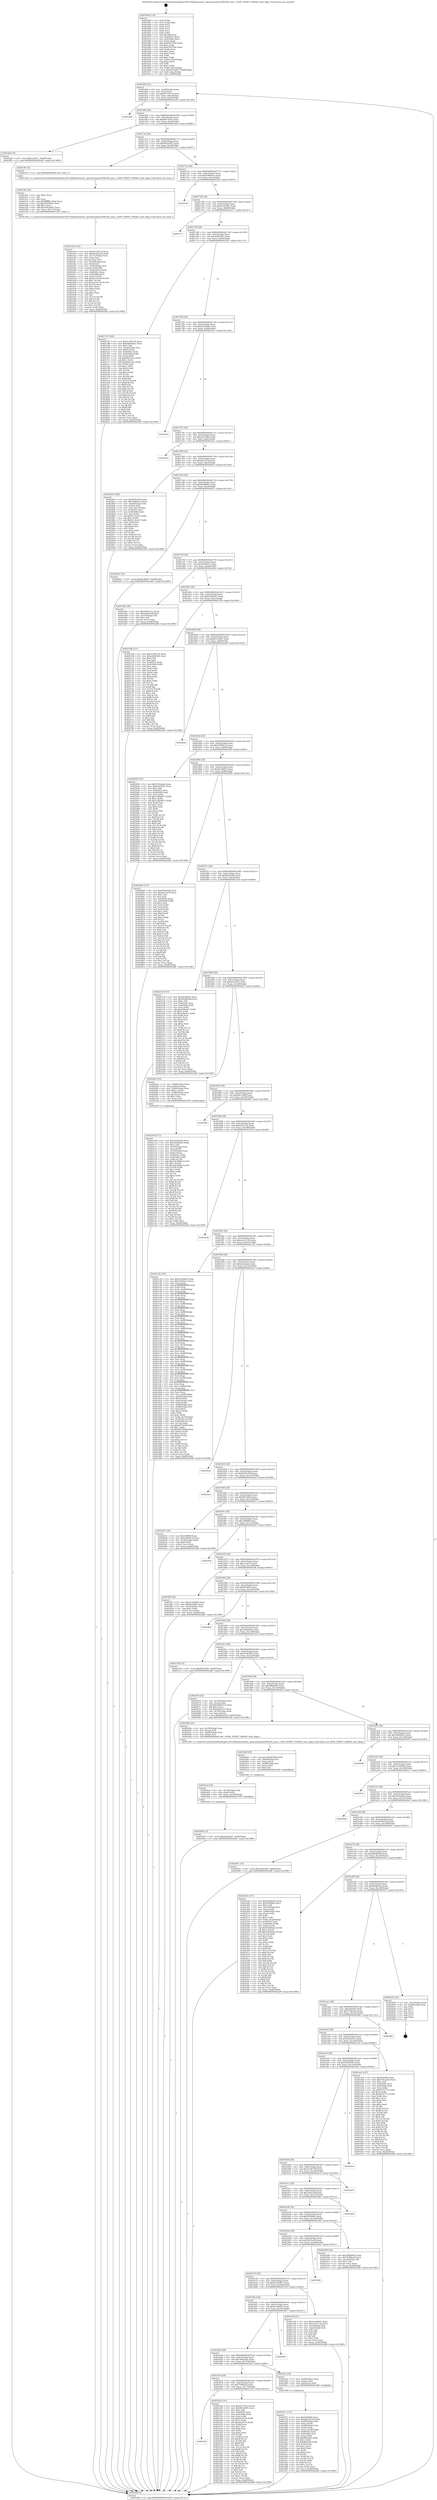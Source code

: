 digraph "0x401660" {
  label = "0x401660 (/mnt/c/Users/mathe/Desktop/tcc/POCII/binaries/extr_opensslcryptox509x509_vpm.c_X509_VERIFY_PARAM_clear_flags_Final-ollvm.out::main(0))"
  labelloc = "t"
  node[shape=record]

  Entry [label="",width=0.3,height=0.3,shape=circle,fillcolor=black,style=filled]
  "0x4016d4" [label="{
     0x4016d4 [32]\l
     | [instrs]\l
     &nbsp;&nbsp;0x4016d4 \<+6\>: mov -0xa8(%rbp),%eax\l
     &nbsp;&nbsp;0x4016da \<+2\>: mov %eax,%ecx\l
     &nbsp;&nbsp;0x4016dc \<+6\>: sub $0x92718c14,%ecx\l
     &nbsp;&nbsp;0x4016e2 \<+6\>: mov %eax,-0xbc(%rbp)\l
     &nbsp;&nbsp;0x4016e8 \<+6\>: mov %ecx,-0xc0(%rbp)\l
     &nbsp;&nbsp;0x4016ee \<+6\>: je 0000000000402a56 \<main+0x13f6\>\l
  }"]
  "0x402a56" [label="{
     0x402a56\l
  }", style=dashed]
  "0x4016f4" [label="{
     0x4016f4 [28]\l
     | [instrs]\l
     &nbsp;&nbsp;0x4016f4 \<+5\>: jmp 00000000004016f9 \<main+0x99\>\l
     &nbsp;&nbsp;0x4016f9 \<+6\>: mov -0xbc(%rbp),%eax\l
     &nbsp;&nbsp;0x4016ff \<+5\>: sub $0x9ab74cd3,%eax\l
     &nbsp;&nbsp;0x401704 \<+6\>: mov %eax,-0xc4(%rbp)\l
     &nbsp;&nbsp;0x40170a \<+6\>: je 0000000000401fe6 \<main+0x986\>\l
  }"]
  Exit [label="",width=0.3,height=0.3,shape=circle,fillcolor=black,style=filled,peripheries=2]
  "0x401fe6" [label="{
     0x401fe6 [15]\l
     | [instrs]\l
     &nbsp;&nbsp;0x401fe6 \<+10\>: movl $0xccae07c,-0xa8(%rbp)\l
     &nbsp;&nbsp;0x401ff0 \<+5\>: jmp 0000000000402af8 \<main+0x1498\>\l
  }"]
  "0x401710" [label="{
     0x401710 [28]\l
     | [instrs]\l
     &nbsp;&nbsp;0x401710 \<+5\>: jmp 0000000000401715 \<main+0xb5\>\l
     &nbsp;&nbsp;0x401715 \<+6\>: mov -0xbc(%rbp),%eax\l
     &nbsp;&nbsp;0x40171b \<+5\>: sub $0x9b34c8f5,%eax\l
     &nbsp;&nbsp;0x401720 \<+6\>: mov %eax,-0xc8(%rbp)\l
     &nbsp;&nbsp;0x401726 \<+6\>: je 00000000004023b7 \<main+0xd57\>\l
  }"]
  "0x4024df" [label="{
     0x4024df [15]\l
     | [instrs]\l
     &nbsp;&nbsp;0x4024df \<+10\>: movl $0xd168ead7,-0xa8(%rbp)\l
     &nbsp;&nbsp;0x4024e9 \<+5\>: jmp 0000000000402af8 \<main+0x1498\>\l
  }"]
  "0x4023b7" [label="{
     0x4023b7 [5]\l
     | [instrs]\l
     &nbsp;&nbsp;0x4023b7 \<+5\>: call 0000000000401160 \<next_i\>\l
     | [calls]\l
     &nbsp;&nbsp;0x401160 \{1\} (/mnt/c/Users/mathe/Desktop/tcc/POCII/binaries/extr_opensslcryptox509x509_vpm.c_X509_VERIFY_PARAM_clear_flags_Final-ollvm.out::next_i)\l
  }"]
  "0x40172c" [label="{
     0x40172c [28]\l
     | [instrs]\l
     &nbsp;&nbsp;0x40172c \<+5\>: jmp 0000000000401731 \<main+0xd1\>\l
     &nbsp;&nbsp;0x401731 \<+6\>: mov -0xbc(%rbp),%eax\l
     &nbsp;&nbsp;0x401737 \<+5\>: sub $0x9c8661ee,%eax\l
     &nbsp;&nbsp;0x40173c \<+6\>: mov %eax,-0xcc(%rbp)\l
     &nbsp;&nbsp;0x401742 \<+6\>: je 00000000004025b4 \<main+0xf54\>\l
  }"]
  "0x4024cd" [label="{
     0x4024cd [18]\l
     | [instrs]\l
     &nbsp;&nbsp;0x4024cd \<+4\>: mov -0x78(%rbp),%rdi\l
     &nbsp;&nbsp;0x4024d1 \<+3\>: mov (%rdi),%rdi\l
     &nbsp;&nbsp;0x4024d4 \<+6\>: mov %eax,-0x180(%rbp)\l
     &nbsp;&nbsp;0x4024da \<+5\>: call 0000000000401030 \<free@plt\>\l
     | [calls]\l
     &nbsp;&nbsp;0x401030 \{1\} (unknown)\l
  }"]
  "0x4025b4" [label="{
     0x4025b4\l
  }", style=dashed]
  "0x401748" [label="{
     0x401748 [28]\l
     | [instrs]\l
     &nbsp;&nbsp;0x401748 \<+5\>: jmp 000000000040174d \<main+0xed\>\l
     &nbsp;&nbsp;0x40174d \<+6\>: mov -0xbc(%rbp),%eax\l
     &nbsp;&nbsp;0x401753 \<+5\>: sub $0xa552a091,%eax\l
     &nbsp;&nbsp;0x401758 \<+6\>: mov %eax,-0xd0(%rbp)\l
     &nbsp;&nbsp;0x40175e \<+6\>: je 0000000000401e17 \<main+0x7b7\>\l
  }"]
  "0x4024b0" [label="{
     0x4024b0 [29]\l
     | [instrs]\l
     &nbsp;&nbsp;0x4024b0 \<+10\>: movabs $0x4030d6,%rdi\l
     &nbsp;&nbsp;0x4024ba \<+4\>: mov -0x68(%rbp),%rsi\l
     &nbsp;&nbsp;0x4024be \<+2\>: mov %eax,(%rsi)\l
     &nbsp;&nbsp;0x4024c0 \<+4\>: mov -0x68(%rbp),%rsi\l
     &nbsp;&nbsp;0x4024c4 \<+2\>: mov (%rsi),%esi\l
     &nbsp;&nbsp;0x4024c6 \<+2\>: mov $0x0,%al\l
     &nbsp;&nbsp;0x4024c8 \<+5\>: call 0000000000401040 \<printf@plt\>\l
     | [calls]\l
     &nbsp;&nbsp;0x401040 \{1\} (unknown)\l
  }"]
  "0x401e17" [label="{
     0x401e17\l
  }", style=dashed]
  "0x401764" [label="{
     0x401764 [28]\l
     | [instrs]\l
     &nbsp;&nbsp;0x401764 \<+5\>: jmp 0000000000401769 \<main+0x109\>\l
     &nbsp;&nbsp;0x401769 \<+6\>: mov -0xbc(%rbp),%eax\l
     &nbsp;&nbsp;0x40176f \<+5\>: sub $0xa5db7dd3,%eax\l
     &nbsp;&nbsp;0x401774 \<+6\>: mov %eax,-0xd4(%rbp)\l
     &nbsp;&nbsp;0x40177a \<+6\>: je 0000000000402791 \<main+0x1131\>\l
  }"]
  "0x4023e4" [label="{
     0x4023e4 [125]\l
     | [instrs]\l
     &nbsp;&nbsp;0x4023e4 \<+5\>: mov $0x92718c14,%ecx\l
     &nbsp;&nbsp;0x4023e9 \<+5\>: mov $0x4289212d,%edx\l
     &nbsp;&nbsp;0x4023ee \<+6\>: mov -0x17c(%rbp),%esi\l
     &nbsp;&nbsp;0x4023f4 \<+3\>: imul %eax,%esi\l
     &nbsp;&nbsp;0x4023f7 \<+3\>: movslq %esi,%rdi\l
     &nbsp;&nbsp;0x4023fa \<+4\>: mov -0x78(%rbp),%r8\l
     &nbsp;&nbsp;0x4023fe \<+3\>: mov (%r8),%r8\l
     &nbsp;&nbsp;0x402401 \<+4\>: mov -0x70(%rbp),%r9\l
     &nbsp;&nbsp;0x402405 \<+3\>: movslq (%r9),%r9\l
     &nbsp;&nbsp;0x402408 \<+4\>: mov %rdi,(%r8,%r9,8)\l
     &nbsp;&nbsp;0x40240c \<+7\>: mov 0x40505c,%eax\l
     &nbsp;&nbsp;0x402413 \<+7\>: mov 0x405060,%esi\l
     &nbsp;&nbsp;0x40241a \<+3\>: mov %eax,%r10d\l
     &nbsp;&nbsp;0x40241d \<+7\>: add $0x2a1c67a6,%r10d\l
     &nbsp;&nbsp;0x402424 \<+4\>: sub $0x1,%r10d\l
     &nbsp;&nbsp;0x402428 \<+7\>: sub $0x2a1c67a6,%r10d\l
     &nbsp;&nbsp;0x40242f \<+4\>: imul %r10d,%eax\l
     &nbsp;&nbsp;0x402433 \<+3\>: and $0x1,%eax\l
     &nbsp;&nbsp;0x402436 \<+3\>: cmp $0x0,%eax\l
     &nbsp;&nbsp;0x402439 \<+4\>: sete %r11b\l
     &nbsp;&nbsp;0x40243d \<+3\>: cmp $0xa,%esi\l
     &nbsp;&nbsp;0x402440 \<+3\>: setl %bl\l
     &nbsp;&nbsp;0x402443 \<+3\>: mov %r11b,%r14b\l
     &nbsp;&nbsp;0x402446 \<+3\>: and %bl,%r14b\l
     &nbsp;&nbsp;0x402449 \<+3\>: xor %bl,%r11b\l
     &nbsp;&nbsp;0x40244c \<+3\>: or %r11b,%r14b\l
     &nbsp;&nbsp;0x40244f \<+4\>: test $0x1,%r14b\l
     &nbsp;&nbsp;0x402453 \<+3\>: cmovne %edx,%ecx\l
     &nbsp;&nbsp;0x402456 \<+6\>: mov %ecx,-0xa8(%rbp)\l
     &nbsp;&nbsp;0x40245c \<+5\>: jmp 0000000000402af8 \<main+0x1498\>\l
  }"]
  "0x402791" [label="{
     0x402791 [160]\l
     | [instrs]\l
     &nbsp;&nbsp;0x402791 \<+5\>: mov $0x5c295726,%eax\l
     &nbsp;&nbsp;0x402796 \<+5\>: mov $0xbb6d8de2,%ecx\l
     &nbsp;&nbsp;0x40279b \<+2\>: mov $0x1,%dl\l
     &nbsp;&nbsp;0x40279d \<+7\>: mov -0xa0(%rbp),%rsi\l
     &nbsp;&nbsp;0x4027a4 \<+6\>: movl $0x0,(%rsi)\l
     &nbsp;&nbsp;0x4027aa \<+7\>: mov 0x40505c,%edi\l
     &nbsp;&nbsp;0x4027b1 \<+8\>: mov 0x405060,%r8d\l
     &nbsp;&nbsp;0x4027b9 \<+3\>: mov %edi,%r9d\l
     &nbsp;&nbsp;0x4027bc \<+7\>: sub $0x6941fcdc,%r9d\l
     &nbsp;&nbsp;0x4027c3 \<+4\>: sub $0x1,%r9d\l
     &nbsp;&nbsp;0x4027c7 \<+7\>: add $0x6941fcdc,%r9d\l
     &nbsp;&nbsp;0x4027ce \<+4\>: imul %r9d,%edi\l
     &nbsp;&nbsp;0x4027d2 \<+3\>: and $0x1,%edi\l
     &nbsp;&nbsp;0x4027d5 \<+3\>: cmp $0x0,%edi\l
     &nbsp;&nbsp;0x4027d8 \<+4\>: sete %r10b\l
     &nbsp;&nbsp;0x4027dc \<+4\>: cmp $0xa,%r8d\l
     &nbsp;&nbsp;0x4027e0 \<+4\>: setl %r11b\l
     &nbsp;&nbsp;0x4027e4 \<+3\>: mov %r10b,%bl\l
     &nbsp;&nbsp;0x4027e7 \<+3\>: xor $0xff,%bl\l
     &nbsp;&nbsp;0x4027ea \<+3\>: mov %r11b,%r14b\l
     &nbsp;&nbsp;0x4027ed \<+4\>: xor $0xff,%r14b\l
     &nbsp;&nbsp;0x4027f1 \<+3\>: xor $0x0,%dl\l
     &nbsp;&nbsp;0x4027f4 \<+3\>: mov %bl,%r15b\l
     &nbsp;&nbsp;0x4027f7 \<+4\>: and $0x0,%r15b\l
     &nbsp;&nbsp;0x4027fb \<+3\>: and %dl,%r10b\l
     &nbsp;&nbsp;0x4027fe \<+3\>: mov %r14b,%r12b\l
     &nbsp;&nbsp;0x402801 \<+4\>: and $0x0,%r12b\l
     &nbsp;&nbsp;0x402805 \<+3\>: and %dl,%r11b\l
     &nbsp;&nbsp;0x402808 \<+3\>: or %r10b,%r15b\l
     &nbsp;&nbsp;0x40280b \<+3\>: or %r11b,%r12b\l
     &nbsp;&nbsp;0x40280e \<+3\>: xor %r12b,%r15b\l
     &nbsp;&nbsp;0x402811 \<+3\>: or %r14b,%bl\l
     &nbsp;&nbsp;0x402814 \<+3\>: xor $0xff,%bl\l
     &nbsp;&nbsp;0x402817 \<+3\>: or $0x0,%dl\l
     &nbsp;&nbsp;0x40281a \<+2\>: and %dl,%bl\l
     &nbsp;&nbsp;0x40281c \<+3\>: or %bl,%r15b\l
     &nbsp;&nbsp;0x40281f \<+4\>: test $0x1,%r15b\l
     &nbsp;&nbsp;0x402823 \<+3\>: cmovne %ecx,%eax\l
     &nbsp;&nbsp;0x402826 \<+6\>: mov %eax,-0xa8(%rbp)\l
     &nbsp;&nbsp;0x40282c \<+5\>: jmp 0000000000402af8 \<main+0x1498\>\l
  }"]
  "0x401780" [label="{
     0x401780 [28]\l
     | [instrs]\l
     &nbsp;&nbsp;0x401780 \<+5\>: jmp 0000000000401785 \<main+0x125\>\l
     &nbsp;&nbsp;0x401785 \<+6\>: mov -0xbc(%rbp),%eax\l
     &nbsp;&nbsp;0x40178b \<+5\>: sub $0xab16b29c,%eax\l
     &nbsp;&nbsp;0x401790 \<+6\>: mov %eax,-0xd8(%rbp)\l
     &nbsp;&nbsp;0x401796 \<+6\>: je 0000000000402a31 \<main+0x13d1\>\l
  }"]
  "0x4023bc" [label="{
     0x4023bc [40]\l
     | [instrs]\l
     &nbsp;&nbsp;0x4023bc \<+5\>: mov $0x2,%ecx\l
     &nbsp;&nbsp;0x4023c1 \<+1\>: cltd\l
     &nbsp;&nbsp;0x4023c2 \<+2\>: idiv %ecx\l
     &nbsp;&nbsp;0x4023c4 \<+6\>: imul $0xfffffffe,%edx,%ecx\l
     &nbsp;&nbsp;0x4023ca \<+6\>: sub $0x5043bd91,%ecx\l
     &nbsp;&nbsp;0x4023d0 \<+3\>: add $0x1,%ecx\l
     &nbsp;&nbsp;0x4023d3 \<+6\>: add $0x5043bd91,%ecx\l
     &nbsp;&nbsp;0x4023d9 \<+6\>: mov %ecx,-0x17c(%rbp)\l
     &nbsp;&nbsp;0x4023df \<+5\>: call 0000000000401160 \<next_i\>\l
     | [calls]\l
     &nbsp;&nbsp;0x401160 \{1\} (/mnt/c/Users/mathe/Desktop/tcc/POCII/binaries/extr_opensslcryptox509x509_vpm.c_X509_VERIFY_PARAM_clear_flags_Final-ollvm.out::next_i)\l
  }"]
  "0x402a31" [label="{
     0x402a31\l
  }", style=dashed]
  "0x40179c" [label="{
     0x40179c [28]\l
     | [instrs]\l
     &nbsp;&nbsp;0x40179c \<+5\>: jmp 00000000004017a1 \<main+0x141\>\l
     &nbsp;&nbsp;0x4017a1 \<+6\>: mov -0xbc(%rbp),%eax\l
     &nbsp;&nbsp;0x4017a7 \<+5\>: sub $0xae47f26c,%eax\l
     &nbsp;&nbsp;0x4017ac \<+6\>: mov %eax,-0xdc(%rbp)\l
     &nbsp;&nbsp;0x4017b2 \<+6\>: je 0000000000401ebc \<main+0x85c\>\l
  }"]
  "0x401be0" [label="{
     0x401be0\l
  }", style=dashed]
  "0x401ebc" [label="{
     0x401ebc\l
  }", style=dashed]
  "0x4017b8" [label="{
     0x4017b8 [28]\l
     | [instrs]\l
     &nbsp;&nbsp;0x4017b8 \<+5\>: jmp 00000000004017bd \<main+0x15d\>\l
     &nbsp;&nbsp;0x4017bd \<+6\>: mov -0xbc(%rbp),%eax\l
     &nbsp;&nbsp;0x4017c3 \<+5\>: sub $0xafac7b79,%eax\l
     &nbsp;&nbsp;0x4017c8 \<+6\>: mov %eax,-0xe0(%rbp)\l
     &nbsp;&nbsp;0x4017ce \<+6\>: je 00000000004028c9 \<main+0x1269\>\l
  }"]
  "0x402324" [label="{
     0x402324 [147]\l
     | [instrs]\l
     &nbsp;&nbsp;0x402324 \<+5\>: mov $0x92718c14,%eax\l
     &nbsp;&nbsp;0x402329 \<+5\>: mov $0x9b34c8f5,%ecx\l
     &nbsp;&nbsp;0x40232e \<+2\>: mov $0x1,%dl\l
     &nbsp;&nbsp;0x402330 \<+7\>: mov 0x40505c,%esi\l
     &nbsp;&nbsp;0x402337 \<+7\>: mov 0x405060,%edi\l
     &nbsp;&nbsp;0x40233e \<+3\>: mov %esi,%r8d\l
     &nbsp;&nbsp;0x402341 \<+7\>: sub $0x4fe3e7fe,%r8d\l
     &nbsp;&nbsp;0x402348 \<+4\>: sub $0x1,%r8d\l
     &nbsp;&nbsp;0x40234c \<+7\>: add $0x4fe3e7fe,%r8d\l
     &nbsp;&nbsp;0x402353 \<+4\>: imul %r8d,%esi\l
     &nbsp;&nbsp;0x402357 \<+3\>: and $0x1,%esi\l
     &nbsp;&nbsp;0x40235a \<+3\>: cmp $0x0,%esi\l
     &nbsp;&nbsp;0x40235d \<+4\>: sete %r9b\l
     &nbsp;&nbsp;0x402361 \<+3\>: cmp $0xa,%edi\l
     &nbsp;&nbsp;0x402364 \<+4\>: setl %r10b\l
     &nbsp;&nbsp;0x402368 \<+3\>: mov %r9b,%r11b\l
     &nbsp;&nbsp;0x40236b \<+4\>: xor $0xff,%r11b\l
     &nbsp;&nbsp;0x40236f \<+3\>: mov %r10b,%bl\l
     &nbsp;&nbsp;0x402372 \<+3\>: xor $0xff,%bl\l
     &nbsp;&nbsp;0x402375 \<+3\>: xor $0x1,%dl\l
     &nbsp;&nbsp;0x402378 \<+3\>: mov %r11b,%r14b\l
     &nbsp;&nbsp;0x40237b \<+4\>: and $0xff,%r14b\l
     &nbsp;&nbsp;0x40237f \<+3\>: and %dl,%r9b\l
     &nbsp;&nbsp;0x402382 \<+3\>: mov %bl,%r15b\l
     &nbsp;&nbsp;0x402385 \<+4\>: and $0xff,%r15b\l
     &nbsp;&nbsp;0x402389 \<+3\>: and %dl,%r10b\l
     &nbsp;&nbsp;0x40238c \<+3\>: or %r9b,%r14b\l
     &nbsp;&nbsp;0x40238f \<+3\>: or %r10b,%r15b\l
     &nbsp;&nbsp;0x402392 \<+3\>: xor %r15b,%r14b\l
     &nbsp;&nbsp;0x402395 \<+3\>: or %bl,%r11b\l
     &nbsp;&nbsp;0x402398 \<+4\>: xor $0xff,%r11b\l
     &nbsp;&nbsp;0x40239c \<+3\>: or $0x1,%dl\l
     &nbsp;&nbsp;0x40239f \<+3\>: and %dl,%r11b\l
     &nbsp;&nbsp;0x4023a2 \<+3\>: or %r11b,%r14b\l
     &nbsp;&nbsp;0x4023a5 \<+4\>: test $0x1,%r14b\l
     &nbsp;&nbsp;0x4023a9 \<+3\>: cmovne %ecx,%eax\l
     &nbsp;&nbsp;0x4023ac \<+6\>: mov %eax,-0xa8(%rbp)\l
     &nbsp;&nbsp;0x4023b2 \<+5\>: jmp 0000000000402af8 \<main+0x1498\>\l
  }"]
  "0x4028c9" [label="{
     0x4028c9 [108]\l
     | [instrs]\l
     &nbsp;&nbsp;0x4028c9 \<+5\>: mov $0xf959c920,%eax\l
     &nbsp;&nbsp;0x4028ce \<+5\>: mov $0x56d661ea,%ecx\l
     &nbsp;&nbsp;0x4028d3 \<+7\>: mov -0xa0(%rbp),%rdx\l
     &nbsp;&nbsp;0x4028da \<+2\>: mov (%rdx),%esi\l
     &nbsp;&nbsp;0x4028dc \<+3\>: mov %esi,-0x2c(%rbp)\l
     &nbsp;&nbsp;0x4028df \<+7\>: mov 0x40505c,%esi\l
     &nbsp;&nbsp;0x4028e6 \<+7\>: mov 0x405060,%edi\l
     &nbsp;&nbsp;0x4028ed \<+3\>: mov %esi,%r8d\l
     &nbsp;&nbsp;0x4028f0 \<+7\>: sub $0x8c13a2d7,%r8d\l
     &nbsp;&nbsp;0x4028f7 \<+4\>: sub $0x1,%r8d\l
     &nbsp;&nbsp;0x4028fb \<+7\>: add $0x8c13a2d7,%r8d\l
     &nbsp;&nbsp;0x402902 \<+4\>: imul %r8d,%esi\l
     &nbsp;&nbsp;0x402906 \<+3\>: and $0x1,%esi\l
     &nbsp;&nbsp;0x402909 \<+3\>: cmp $0x0,%esi\l
     &nbsp;&nbsp;0x40290c \<+4\>: sete %r9b\l
     &nbsp;&nbsp;0x402910 \<+3\>: cmp $0xa,%edi\l
     &nbsp;&nbsp;0x402913 \<+4\>: setl %r10b\l
     &nbsp;&nbsp;0x402917 \<+3\>: mov %r9b,%r11b\l
     &nbsp;&nbsp;0x40291a \<+3\>: and %r10b,%r11b\l
     &nbsp;&nbsp;0x40291d \<+3\>: xor %r10b,%r9b\l
     &nbsp;&nbsp;0x402920 \<+3\>: or %r9b,%r11b\l
     &nbsp;&nbsp;0x402923 \<+4\>: test $0x1,%r11b\l
     &nbsp;&nbsp;0x402927 \<+3\>: cmovne %ecx,%eax\l
     &nbsp;&nbsp;0x40292a \<+6\>: mov %eax,-0xa8(%rbp)\l
     &nbsp;&nbsp;0x402930 \<+5\>: jmp 0000000000402af8 \<main+0x1498\>\l
  }"]
  "0x4017d4" [label="{
     0x4017d4 [28]\l
     | [instrs]\l
     &nbsp;&nbsp;0x4017d4 \<+5\>: jmp 00000000004017d9 \<main+0x179\>\l
     &nbsp;&nbsp;0x4017d9 \<+6\>: mov -0xbc(%rbp),%eax\l
     &nbsp;&nbsp;0x4017df \<+5\>: sub $0xbb6d8de2,%eax\l
     &nbsp;&nbsp;0x4017e4 \<+6\>: mov %eax,-0xe4(%rbp)\l
     &nbsp;&nbsp;0x4017ea \<+6\>: je 0000000000402831 \<main+0x11d1\>\l
  }"]
  "0x40210d" [label="{
     0x40210d [172]\l
     | [instrs]\l
     &nbsp;&nbsp;0x40210d \<+5\>: mov $0x355edaa6,%ecx\l
     &nbsp;&nbsp;0x402112 \<+5\>: mov $0x244daa5e,%edx\l
     &nbsp;&nbsp;0x402117 \<+3\>: mov $0x1,%sil\l
     &nbsp;&nbsp;0x40211a \<+4\>: mov -0x78(%rbp),%rdi\l
     &nbsp;&nbsp;0x40211e \<+3\>: mov %rax,(%rdi)\l
     &nbsp;&nbsp;0x402121 \<+4\>: mov -0x70(%rbp),%rax\l
     &nbsp;&nbsp;0x402125 \<+6\>: movl $0x0,(%rax)\l
     &nbsp;&nbsp;0x40212b \<+8\>: mov 0x40505c,%r8d\l
     &nbsp;&nbsp;0x402133 \<+8\>: mov 0x405060,%r9d\l
     &nbsp;&nbsp;0x40213b \<+3\>: mov %r8d,%r10d\l
     &nbsp;&nbsp;0x40213e \<+7\>: add $0x5eb38f6d,%r10d\l
     &nbsp;&nbsp;0x402145 \<+4\>: sub $0x1,%r10d\l
     &nbsp;&nbsp;0x402149 \<+7\>: sub $0x5eb38f6d,%r10d\l
     &nbsp;&nbsp;0x402150 \<+4\>: imul %r10d,%r8d\l
     &nbsp;&nbsp;0x402154 \<+4\>: and $0x1,%r8d\l
     &nbsp;&nbsp;0x402158 \<+4\>: cmp $0x0,%r8d\l
     &nbsp;&nbsp;0x40215c \<+4\>: sete %r11b\l
     &nbsp;&nbsp;0x402160 \<+4\>: cmp $0xa,%r9d\l
     &nbsp;&nbsp;0x402164 \<+3\>: setl %bl\l
     &nbsp;&nbsp;0x402167 \<+3\>: mov %r11b,%r14b\l
     &nbsp;&nbsp;0x40216a \<+4\>: xor $0xff,%r14b\l
     &nbsp;&nbsp;0x40216e \<+3\>: mov %bl,%r15b\l
     &nbsp;&nbsp;0x402171 \<+4\>: xor $0xff,%r15b\l
     &nbsp;&nbsp;0x402175 \<+4\>: xor $0x1,%sil\l
     &nbsp;&nbsp;0x402179 \<+3\>: mov %r14b,%r12b\l
     &nbsp;&nbsp;0x40217c \<+4\>: and $0xff,%r12b\l
     &nbsp;&nbsp;0x402180 \<+3\>: and %sil,%r11b\l
     &nbsp;&nbsp;0x402183 \<+3\>: mov %r15b,%r13b\l
     &nbsp;&nbsp;0x402186 \<+4\>: and $0xff,%r13b\l
     &nbsp;&nbsp;0x40218a \<+3\>: and %sil,%bl\l
     &nbsp;&nbsp;0x40218d \<+3\>: or %r11b,%r12b\l
     &nbsp;&nbsp;0x402190 \<+3\>: or %bl,%r13b\l
     &nbsp;&nbsp;0x402193 \<+3\>: xor %r13b,%r12b\l
     &nbsp;&nbsp;0x402196 \<+3\>: or %r15b,%r14b\l
     &nbsp;&nbsp;0x402199 \<+4\>: xor $0xff,%r14b\l
     &nbsp;&nbsp;0x40219d \<+4\>: or $0x1,%sil\l
     &nbsp;&nbsp;0x4021a1 \<+3\>: and %sil,%r14b\l
     &nbsp;&nbsp;0x4021a4 \<+3\>: or %r14b,%r12b\l
     &nbsp;&nbsp;0x4021a7 \<+4\>: test $0x1,%r12b\l
     &nbsp;&nbsp;0x4021ab \<+3\>: cmovne %edx,%ecx\l
     &nbsp;&nbsp;0x4021ae \<+6\>: mov %ecx,-0xa8(%rbp)\l
     &nbsp;&nbsp;0x4021b4 \<+5\>: jmp 0000000000402af8 \<main+0x1498\>\l
  }"]
  "0x402831" [label="{
     0x402831 [15]\l
     | [instrs]\l
     &nbsp;&nbsp;0x402831 \<+10\>: movl $0xdecdf447,-0xa8(%rbp)\l
     &nbsp;&nbsp;0x40283b \<+5\>: jmp 0000000000402af8 \<main+0x1498\>\l
  }"]
  "0x4017f0" [label="{
     0x4017f0 [28]\l
     | [instrs]\l
     &nbsp;&nbsp;0x4017f0 \<+5\>: jmp 00000000004017f5 \<main+0x195\>\l
     &nbsp;&nbsp;0x4017f5 \<+6\>: mov -0xbc(%rbp),%eax\l
     &nbsp;&nbsp;0x4017fb \<+5\>: sub $0xc02942c1,%eax\l
     &nbsp;&nbsp;0x401800 \<+6\>: mov %eax,-0xe8(%rbp)\l
     &nbsp;&nbsp;0x401806 \<+6\>: je 0000000000401d9e \<main+0x73e\>\l
  }"]
  "0x401f71" [label="{
     0x401f71 [117]\l
     | [instrs]\l
     &nbsp;&nbsp;0x401f71 \<+5\>: mov $0xd2944fe,%ecx\l
     &nbsp;&nbsp;0x401f76 \<+5\>: mov $0x9ab74cd3,%edx\l
     &nbsp;&nbsp;0x401f7b \<+7\>: mov -0x90(%rbp),%rdi\l
     &nbsp;&nbsp;0x401f82 \<+2\>: mov %eax,(%rdi)\l
     &nbsp;&nbsp;0x401f84 \<+7\>: mov -0x90(%rbp),%rdi\l
     &nbsp;&nbsp;0x401f8b \<+2\>: mov (%rdi),%eax\l
     &nbsp;&nbsp;0x401f8d \<+3\>: mov %eax,-0x34(%rbp)\l
     &nbsp;&nbsp;0x401f90 \<+7\>: mov 0x40505c,%eax\l
     &nbsp;&nbsp;0x401f97 \<+7\>: mov 0x405060,%esi\l
     &nbsp;&nbsp;0x401f9e \<+3\>: mov %eax,%r8d\l
     &nbsp;&nbsp;0x401fa1 \<+7\>: add $0xf89e58d,%r8d\l
     &nbsp;&nbsp;0x401fa8 \<+4\>: sub $0x1,%r8d\l
     &nbsp;&nbsp;0x401fac \<+7\>: sub $0xf89e58d,%r8d\l
     &nbsp;&nbsp;0x401fb3 \<+4\>: imul %r8d,%eax\l
     &nbsp;&nbsp;0x401fb7 \<+3\>: and $0x1,%eax\l
     &nbsp;&nbsp;0x401fba \<+3\>: cmp $0x0,%eax\l
     &nbsp;&nbsp;0x401fbd \<+4\>: sete %r9b\l
     &nbsp;&nbsp;0x401fc1 \<+3\>: cmp $0xa,%esi\l
     &nbsp;&nbsp;0x401fc4 \<+4\>: setl %r10b\l
     &nbsp;&nbsp;0x401fc8 \<+3\>: mov %r9b,%r11b\l
     &nbsp;&nbsp;0x401fcb \<+3\>: and %r10b,%r11b\l
     &nbsp;&nbsp;0x401fce \<+3\>: xor %r10b,%r9b\l
     &nbsp;&nbsp;0x401fd1 \<+3\>: or %r9b,%r11b\l
     &nbsp;&nbsp;0x401fd4 \<+4\>: test $0x1,%r11b\l
     &nbsp;&nbsp;0x401fd8 \<+3\>: cmovne %edx,%ecx\l
     &nbsp;&nbsp;0x401fdb \<+6\>: mov %ecx,-0xa8(%rbp)\l
     &nbsp;&nbsp;0x401fe1 \<+5\>: jmp 0000000000402af8 \<main+0x1498\>\l
  }"]
  "0x401d9e" [label="{
     0x401d9e [30]\l
     | [instrs]\l
     &nbsp;&nbsp;0x401d9e \<+5\>: mov $0x594c61cc,%eax\l
     &nbsp;&nbsp;0x401da3 \<+5\>: mov $0x5e6a14df,%ecx\l
     &nbsp;&nbsp;0x401da8 \<+3\>: mov -0x35(%rbp),%dl\l
     &nbsp;&nbsp;0x401dab \<+3\>: test $0x1,%dl\l
     &nbsp;&nbsp;0x401dae \<+3\>: cmovne %ecx,%eax\l
     &nbsp;&nbsp;0x401db1 \<+6\>: mov %eax,-0xa8(%rbp)\l
     &nbsp;&nbsp;0x401db7 \<+5\>: jmp 0000000000402af8 \<main+0x1498\>\l
  }"]
  "0x40180c" [label="{
     0x40180c [28]\l
     | [instrs]\l
     &nbsp;&nbsp;0x40180c \<+5\>: jmp 0000000000401811 \<main+0x1b1\>\l
     &nbsp;&nbsp;0x401811 \<+6\>: mov -0xbc(%rbp),%eax\l
     &nbsp;&nbsp;0x401817 \<+5\>: sub $0xd168ead7,%eax\l
     &nbsp;&nbsp;0x40181c \<+6\>: mov %eax,-0xec(%rbp)\l
     &nbsp;&nbsp;0x401822 \<+6\>: je 0000000000402708 \<main+0x10a8\>\l
  }"]
  "0x401bc4" [label="{
     0x401bc4 [28]\l
     | [instrs]\l
     &nbsp;&nbsp;0x401bc4 \<+5\>: jmp 0000000000401bc9 \<main+0x569\>\l
     &nbsp;&nbsp;0x401bc9 \<+6\>: mov -0xbc(%rbp),%eax\l
     &nbsp;&nbsp;0x401bcf \<+5\>: sub $0x759f9a30,%eax\l
     &nbsp;&nbsp;0x401bd4 \<+6\>: mov %eax,-0x174(%rbp)\l
     &nbsp;&nbsp;0x401bda \<+6\>: je 0000000000402324 \<main+0xcc4\>\l
  }"]
  "0x402708" [label="{
     0x402708 [137]\l
     | [instrs]\l
     &nbsp;&nbsp;0x402708 \<+5\>: mov $0x5c295726,%eax\l
     &nbsp;&nbsp;0x40270d \<+5\>: mov $0xa5db7dd3,%ecx\l
     &nbsp;&nbsp;0x402712 \<+2\>: mov $0x1,%dl\l
     &nbsp;&nbsp;0x402714 \<+2\>: xor %esi,%esi\l
     &nbsp;&nbsp;0x402716 \<+7\>: mov 0x40505c,%edi\l
     &nbsp;&nbsp;0x40271d \<+8\>: mov 0x405060,%r8d\l
     &nbsp;&nbsp;0x402725 \<+3\>: sub $0x1,%esi\l
     &nbsp;&nbsp;0x402728 \<+3\>: mov %edi,%r9d\l
     &nbsp;&nbsp;0x40272b \<+3\>: add %esi,%r9d\l
     &nbsp;&nbsp;0x40272e \<+4\>: imul %r9d,%edi\l
     &nbsp;&nbsp;0x402732 \<+3\>: and $0x1,%edi\l
     &nbsp;&nbsp;0x402735 \<+3\>: cmp $0x0,%edi\l
     &nbsp;&nbsp;0x402738 \<+4\>: sete %r10b\l
     &nbsp;&nbsp;0x40273c \<+4\>: cmp $0xa,%r8d\l
     &nbsp;&nbsp;0x402740 \<+4\>: setl %r11b\l
     &nbsp;&nbsp;0x402744 \<+3\>: mov %r10b,%bl\l
     &nbsp;&nbsp;0x402747 \<+3\>: xor $0xff,%bl\l
     &nbsp;&nbsp;0x40274a \<+3\>: mov %r11b,%r14b\l
     &nbsp;&nbsp;0x40274d \<+4\>: xor $0xff,%r14b\l
     &nbsp;&nbsp;0x402751 \<+3\>: xor $0x1,%dl\l
     &nbsp;&nbsp;0x402754 \<+3\>: mov %bl,%r15b\l
     &nbsp;&nbsp;0x402757 \<+4\>: and $0xff,%r15b\l
     &nbsp;&nbsp;0x40275b \<+3\>: and %dl,%r10b\l
     &nbsp;&nbsp;0x40275e \<+3\>: mov %r14b,%r12b\l
     &nbsp;&nbsp;0x402761 \<+4\>: and $0xff,%r12b\l
     &nbsp;&nbsp;0x402765 \<+3\>: and %dl,%r11b\l
     &nbsp;&nbsp;0x402768 \<+3\>: or %r10b,%r15b\l
     &nbsp;&nbsp;0x40276b \<+3\>: or %r11b,%r12b\l
     &nbsp;&nbsp;0x40276e \<+3\>: xor %r12b,%r15b\l
     &nbsp;&nbsp;0x402771 \<+3\>: or %r14b,%bl\l
     &nbsp;&nbsp;0x402774 \<+3\>: xor $0xff,%bl\l
     &nbsp;&nbsp;0x402777 \<+3\>: or $0x1,%dl\l
     &nbsp;&nbsp;0x40277a \<+2\>: and %dl,%bl\l
     &nbsp;&nbsp;0x40277c \<+3\>: or %bl,%r15b\l
     &nbsp;&nbsp;0x40277f \<+4\>: test $0x1,%r15b\l
     &nbsp;&nbsp;0x402783 \<+3\>: cmovne %ecx,%eax\l
     &nbsp;&nbsp;0x402786 \<+6\>: mov %eax,-0xa8(%rbp)\l
     &nbsp;&nbsp;0x40278c \<+5\>: jmp 0000000000402af8 \<main+0x1498\>\l
  }"]
  "0x401828" [label="{
     0x401828 [28]\l
     | [instrs]\l
     &nbsp;&nbsp;0x401828 \<+5\>: jmp 000000000040182d \<main+0x1cd\>\l
     &nbsp;&nbsp;0x40182d \<+6\>: mov -0xbc(%rbp),%eax\l
     &nbsp;&nbsp;0x401833 \<+5\>: sub $0xd53326f7,%eax\l
     &nbsp;&nbsp;0x401838 \<+6\>: mov %eax,-0xf0(%rbp)\l
     &nbsp;&nbsp;0x40183e \<+6\>: je 0000000000402ab0 \<main+0x1450\>\l
  }"]
  "0x401f5e" [label="{
     0x401f5e [19]\l
     | [instrs]\l
     &nbsp;&nbsp;0x401f5e \<+7\>: mov -0x98(%rbp),%rax\l
     &nbsp;&nbsp;0x401f65 \<+3\>: mov (%rax),%rax\l
     &nbsp;&nbsp;0x401f68 \<+4\>: mov 0x8(%rax),%rdi\l
     &nbsp;&nbsp;0x401f6c \<+5\>: call 0000000000401060 \<atoi@plt\>\l
     | [calls]\l
     &nbsp;&nbsp;0x401060 \{1\} (unknown)\l
  }"]
  "0x402ab0" [label="{
     0x402ab0\l
  }", style=dashed]
  "0x401844" [label="{
     0x401844 [28]\l
     | [instrs]\l
     &nbsp;&nbsp;0x401844 \<+5\>: jmp 0000000000401849 \<main+0x1e9\>\l
     &nbsp;&nbsp;0x401849 \<+6\>: mov -0xbc(%rbp),%eax\l
     &nbsp;&nbsp;0x40184f \<+5\>: sub $0xd7d69c3e,%eax\l
     &nbsp;&nbsp;0x401854 \<+6\>: mov %eax,-0xf4(%rbp)\l
     &nbsp;&nbsp;0x40185a \<+6\>: je 000000000040204f \<main+0x9ef\>\l
  }"]
  "0x401ba8" [label="{
     0x401ba8 [28]\l
     | [instrs]\l
     &nbsp;&nbsp;0x401ba8 \<+5\>: jmp 0000000000401bad \<main+0x54d\>\l
     &nbsp;&nbsp;0x401bad \<+6\>: mov -0xbc(%rbp),%eax\l
     &nbsp;&nbsp;0x401bb3 \<+5\>: sub $0x746cead5,%eax\l
     &nbsp;&nbsp;0x401bb8 \<+6\>: mov %eax,-0x170(%rbp)\l
     &nbsp;&nbsp;0x401bbe \<+6\>: je 0000000000401f5e \<main+0x8fe\>\l
  }"]
  "0x40204f" [label="{
     0x40204f [147]\l
     | [instrs]\l
     &nbsp;&nbsp;0x40204f \<+5\>: mov $0x355edaa6,%eax\l
     &nbsp;&nbsp;0x402054 \<+5\>: mov $0xe02c64c5,%ecx\l
     &nbsp;&nbsp;0x402059 \<+2\>: mov $0x1,%dl\l
     &nbsp;&nbsp;0x40205b \<+7\>: mov 0x40505c,%esi\l
     &nbsp;&nbsp;0x402062 \<+7\>: mov 0x405060,%edi\l
     &nbsp;&nbsp;0x402069 \<+3\>: mov %esi,%r8d\l
     &nbsp;&nbsp;0x40206c \<+7\>: sub $0x12849d71,%r8d\l
     &nbsp;&nbsp;0x402073 \<+4\>: sub $0x1,%r8d\l
     &nbsp;&nbsp;0x402077 \<+7\>: add $0x12849d71,%r8d\l
     &nbsp;&nbsp;0x40207e \<+4\>: imul %r8d,%esi\l
     &nbsp;&nbsp;0x402082 \<+3\>: and $0x1,%esi\l
     &nbsp;&nbsp;0x402085 \<+3\>: cmp $0x0,%esi\l
     &nbsp;&nbsp;0x402088 \<+4\>: sete %r9b\l
     &nbsp;&nbsp;0x40208c \<+3\>: cmp $0xa,%edi\l
     &nbsp;&nbsp;0x40208f \<+4\>: setl %r10b\l
     &nbsp;&nbsp;0x402093 \<+3\>: mov %r9b,%r11b\l
     &nbsp;&nbsp;0x402096 \<+4\>: xor $0xff,%r11b\l
     &nbsp;&nbsp;0x40209a \<+3\>: mov %r10b,%bl\l
     &nbsp;&nbsp;0x40209d \<+3\>: xor $0xff,%bl\l
     &nbsp;&nbsp;0x4020a0 \<+3\>: xor $0x0,%dl\l
     &nbsp;&nbsp;0x4020a3 \<+3\>: mov %r11b,%r14b\l
     &nbsp;&nbsp;0x4020a6 \<+4\>: and $0x0,%r14b\l
     &nbsp;&nbsp;0x4020aa \<+3\>: and %dl,%r9b\l
     &nbsp;&nbsp;0x4020ad \<+3\>: mov %bl,%r15b\l
     &nbsp;&nbsp;0x4020b0 \<+4\>: and $0x0,%r15b\l
     &nbsp;&nbsp;0x4020b4 \<+3\>: and %dl,%r10b\l
     &nbsp;&nbsp;0x4020b7 \<+3\>: or %r9b,%r14b\l
     &nbsp;&nbsp;0x4020ba \<+3\>: or %r10b,%r15b\l
     &nbsp;&nbsp;0x4020bd \<+3\>: xor %r15b,%r14b\l
     &nbsp;&nbsp;0x4020c0 \<+3\>: or %bl,%r11b\l
     &nbsp;&nbsp;0x4020c3 \<+4\>: xor $0xff,%r11b\l
     &nbsp;&nbsp;0x4020c7 \<+3\>: or $0x0,%dl\l
     &nbsp;&nbsp;0x4020ca \<+3\>: and %dl,%r11b\l
     &nbsp;&nbsp;0x4020cd \<+3\>: or %r11b,%r14b\l
     &nbsp;&nbsp;0x4020d0 \<+4\>: test $0x1,%r14b\l
     &nbsp;&nbsp;0x4020d4 \<+3\>: cmovne %ecx,%eax\l
     &nbsp;&nbsp;0x4020d7 \<+6\>: mov %eax,-0xa8(%rbp)\l
     &nbsp;&nbsp;0x4020dd \<+5\>: jmp 0000000000402af8 \<main+0x1498\>\l
  }"]
  "0x401860" [label="{
     0x401860 [28]\l
     | [instrs]\l
     &nbsp;&nbsp;0x401860 \<+5\>: jmp 0000000000401865 \<main+0x205\>\l
     &nbsp;&nbsp;0x401865 \<+6\>: mov -0xbc(%rbp),%eax\l
     &nbsp;&nbsp;0x40186b \<+5\>: sub $0xdecdf447,%eax\l
     &nbsp;&nbsp;0x401870 \<+6\>: mov %eax,-0xf8(%rbp)\l
     &nbsp;&nbsp;0x401876 \<+6\>: je 0000000000402840 \<main+0x11e0\>\l
  }"]
  "0x402947" [label="{
     0x402947\l
  }", style=dashed]
  "0x402840" [label="{
     0x402840 [137]\l
     | [instrs]\l
     &nbsp;&nbsp;0x402840 \<+5\>: mov $0xf959c920,%eax\l
     &nbsp;&nbsp;0x402845 \<+5\>: mov $0xafac7b79,%ecx\l
     &nbsp;&nbsp;0x40284a \<+2\>: mov $0x1,%dl\l
     &nbsp;&nbsp;0x40284c \<+2\>: xor %esi,%esi\l
     &nbsp;&nbsp;0x40284e \<+7\>: mov 0x40505c,%edi\l
     &nbsp;&nbsp;0x402855 \<+8\>: mov 0x405060,%r8d\l
     &nbsp;&nbsp;0x40285d \<+3\>: sub $0x1,%esi\l
     &nbsp;&nbsp;0x402860 \<+3\>: mov %edi,%r9d\l
     &nbsp;&nbsp;0x402863 \<+3\>: add %esi,%r9d\l
     &nbsp;&nbsp;0x402866 \<+4\>: imul %r9d,%edi\l
     &nbsp;&nbsp;0x40286a \<+3\>: and $0x1,%edi\l
     &nbsp;&nbsp;0x40286d \<+3\>: cmp $0x0,%edi\l
     &nbsp;&nbsp;0x402870 \<+4\>: sete %r10b\l
     &nbsp;&nbsp;0x402874 \<+4\>: cmp $0xa,%r8d\l
     &nbsp;&nbsp;0x402878 \<+4\>: setl %r11b\l
     &nbsp;&nbsp;0x40287c \<+3\>: mov %r10b,%bl\l
     &nbsp;&nbsp;0x40287f \<+3\>: xor $0xff,%bl\l
     &nbsp;&nbsp;0x402882 \<+3\>: mov %r11b,%r14b\l
     &nbsp;&nbsp;0x402885 \<+4\>: xor $0xff,%r14b\l
     &nbsp;&nbsp;0x402889 \<+3\>: xor $0x0,%dl\l
     &nbsp;&nbsp;0x40288c \<+3\>: mov %bl,%r15b\l
     &nbsp;&nbsp;0x40288f \<+4\>: and $0x0,%r15b\l
     &nbsp;&nbsp;0x402893 \<+3\>: and %dl,%r10b\l
     &nbsp;&nbsp;0x402896 \<+3\>: mov %r14b,%r12b\l
     &nbsp;&nbsp;0x402899 \<+4\>: and $0x0,%r12b\l
     &nbsp;&nbsp;0x40289d \<+3\>: and %dl,%r11b\l
     &nbsp;&nbsp;0x4028a0 \<+3\>: or %r10b,%r15b\l
     &nbsp;&nbsp;0x4028a3 \<+3\>: or %r11b,%r12b\l
     &nbsp;&nbsp;0x4028a6 \<+3\>: xor %r12b,%r15b\l
     &nbsp;&nbsp;0x4028a9 \<+3\>: or %r14b,%bl\l
     &nbsp;&nbsp;0x4028ac \<+3\>: xor $0xff,%bl\l
     &nbsp;&nbsp;0x4028af \<+3\>: or $0x0,%dl\l
     &nbsp;&nbsp;0x4028b2 \<+2\>: and %dl,%bl\l
     &nbsp;&nbsp;0x4028b4 \<+3\>: or %bl,%r15b\l
     &nbsp;&nbsp;0x4028b7 \<+4\>: test $0x1,%r15b\l
     &nbsp;&nbsp;0x4028bb \<+3\>: cmovne %ecx,%eax\l
     &nbsp;&nbsp;0x4028be \<+6\>: mov %eax,-0xa8(%rbp)\l
     &nbsp;&nbsp;0x4028c4 \<+5\>: jmp 0000000000402af8 \<main+0x1498\>\l
  }"]
  "0x40187c" [label="{
     0x40187c [28]\l
     | [instrs]\l
     &nbsp;&nbsp;0x40187c \<+5\>: jmp 0000000000401881 \<main+0x221\>\l
     &nbsp;&nbsp;0x401881 \<+6\>: mov -0xbc(%rbp),%eax\l
     &nbsp;&nbsp;0x401887 \<+5\>: sub $0xdfe2918e,%eax\l
     &nbsp;&nbsp;0x40188c \<+6\>: mov %eax,-0xfc(%rbp)\l
     &nbsp;&nbsp;0x401892 \<+6\>: je 00000000004021c8 \<main+0xb68\>\l
  }"]
  "0x401660" [label="{
     0x401660 [116]\l
     | [instrs]\l
     &nbsp;&nbsp;0x401660 \<+1\>: push %rbp\l
     &nbsp;&nbsp;0x401661 \<+3\>: mov %rsp,%rbp\l
     &nbsp;&nbsp;0x401664 \<+2\>: push %r15\l
     &nbsp;&nbsp;0x401666 \<+2\>: push %r14\l
     &nbsp;&nbsp;0x401668 \<+2\>: push %r13\l
     &nbsp;&nbsp;0x40166a \<+2\>: push %r12\l
     &nbsp;&nbsp;0x40166c \<+1\>: push %rbx\l
     &nbsp;&nbsp;0x40166d \<+7\>: sub $0x188,%rsp\l
     &nbsp;&nbsp;0x401674 \<+7\>: mov 0x40505c,%eax\l
     &nbsp;&nbsp;0x40167b \<+7\>: mov 0x405060,%ecx\l
     &nbsp;&nbsp;0x401682 \<+2\>: mov %eax,%edx\l
     &nbsp;&nbsp;0x401684 \<+6\>: add $0x65037fa4,%edx\l
     &nbsp;&nbsp;0x40168a \<+3\>: sub $0x1,%edx\l
     &nbsp;&nbsp;0x40168d \<+6\>: sub $0x65037fa4,%edx\l
     &nbsp;&nbsp;0x401693 \<+3\>: imul %edx,%eax\l
     &nbsp;&nbsp;0x401696 \<+3\>: and $0x1,%eax\l
     &nbsp;&nbsp;0x401699 \<+3\>: cmp $0x0,%eax\l
     &nbsp;&nbsp;0x40169c \<+4\>: sete %r8b\l
     &nbsp;&nbsp;0x4016a0 \<+4\>: and $0x1,%r8b\l
     &nbsp;&nbsp;0x4016a4 \<+7\>: mov %r8b,-0xa2(%rbp)\l
     &nbsp;&nbsp;0x4016ab \<+3\>: cmp $0xa,%ecx\l
     &nbsp;&nbsp;0x4016ae \<+4\>: setl %r8b\l
     &nbsp;&nbsp;0x4016b2 \<+4\>: and $0x1,%r8b\l
     &nbsp;&nbsp;0x4016b6 \<+7\>: mov %r8b,-0xa1(%rbp)\l
     &nbsp;&nbsp;0x4016bd \<+10\>: movl $0x632e0907,-0xa8(%rbp)\l
     &nbsp;&nbsp;0x4016c7 \<+6\>: mov %edi,-0xac(%rbp)\l
     &nbsp;&nbsp;0x4016cd \<+7\>: mov %rsi,-0xb8(%rbp)\l
  }"]
  "0x4021c8" [label="{
     0x4021c8 [147]\l
     | [instrs]\l
     &nbsp;&nbsp;0x4021c8 \<+5\>: mov $0xab16b29c,%eax\l
     &nbsp;&nbsp;0x4021cd \<+5\>: mov $0x490db248,%ecx\l
     &nbsp;&nbsp;0x4021d2 \<+2\>: mov $0x1,%dl\l
     &nbsp;&nbsp;0x4021d4 \<+7\>: mov 0x40505c,%esi\l
     &nbsp;&nbsp;0x4021db \<+7\>: mov 0x405060,%edi\l
     &nbsp;&nbsp;0x4021e2 \<+3\>: mov %esi,%r8d\l
     &nbsp;&nbsp;0x4021e5 \<+7\>: add $0xaf3fe6c1,%r8d\l
     &nbsp;&nbsp;0x4021ec \<+4\>: sub $0x1,%r8d\l
     &nbsp;&nbsp;0x4021f0 \<+7\>: sub $0xaf3fe6c1,%r8d\l
     &nbsp;&nbsp;0x4021f7 \<+4\>: imul %r8d,%esi\l
     &nbsp;&nbsp;0x4021fb \<+3\>: and $0x1,%esi\l
     &nbsp;&nbsp;0x4021fe \<+3\>: cmp $0x0,%esi\l
     &nbsp;&nbsp;0x402201 \<+4\>: sete %r9b\l
     &nbsp;&nbsp;0x402205 \<+3\>: cmp $0xa,%edi\l
     &nbsp;&nbsp;0x402208 \<+4\>: setl %r10b\l
     &nbsp;&nbsp;0x40220c \<+3\>: mov %r9b,%r11b\l
     &nbsp;&nbsp;0x40220f \<+4\>: xor $0xff,%r11b\l
     &nbsp;&nbsp;0x402213 \<+3\>: mov %r10b,%bl\l
     &nbsp;&nbsp;0x402216 \<+3\>: xor $0xff,%bl\l
     &nbsp;&nbsp;0x402219 \<+3\>: xor $0x0,%dl\l
     &nbsp;&nbsp;0x40221c \<+3\>: mov %r11b,%r14b\l
     &nbsp;&nbsp;0x40221f \<+4\>: and $0x0,%r14b\l
     &nbsp;&nbsp;0x402223 \<+3\>: and %dl,%r9b\l
     &nbsp;&nbsp;0x402226 \<+3\>: mov %bl,%r15b\l
     &nbsp;&nbsp;0x402229 \<+4\>: and $0x0,%r15b\l
     &nbsp;&nbsp;0x40222d \<+3\>: and %dl,%r10b\l
     &nbsp;&nbsp;0x402230 \<+3\>: or %r9b,%r14b\l
     &nbsp;&nbsp;0x402233 \<+3\>: or %r10b,%r15b\l
     &nbsp;&nbsp;0x402236 \<+3\>: xor %r15b,%r14b\l
     &nbsp;&nbsp;0x402239 \<+3\>: or %bl,%r11b\l
     &nbsp;&nbsp;0x40223c \<+4\>: xor $0xff,%r11b\l
     &nbsp;&nbsp;0x402240 \<+3\>: or $0x0,%dl\l
     &nbsp;&nbsp;0x402243 \<+3\>: and %dl,%r11b\l
     &nbsp;&nbsp;0x402246 \<+3\>: or %r11b,%r14b\l
     &nbsp;&nbsp;0x402249 \<+4\>: test $0x1,%r14b\l
     &nbsp;&nbsp;0x40224d \<+3\>: cmovne %ecx,%eax\l
     &nbsp;&nbsp;0x402250 \<+6\>: mov %eax,-0xa8(%rbp)\l
     &nbsp;&nbsp;0x402256 \<+5\>: jmp 0000000000402af8 \<main+0x1498\>\l
  }"]
  "0x401898" [label="{
     0x401898 [28]\l
     | [instrs]\l
     &nbsp;&nbsp;0x401898 \<+5\>: jmp 000000000040189d \<main+0x23d\>\l
     &nbsp;&nbsp;0x40189d \<+6\>: mov -0xbc(%rbp),%eax\l
     &nbsp;&nbsp;0x4018a3 \<+5\>: sub $0xe02c64c5,%eax\l
     &nbsp;&nbsp;0x4018a8 \<+6\>: mov %eax,-0x100(%rbp)\l
     &nbsp;&nbsp;0x4018ae \<+6\>: je 00000000004020e2 \<main+0xa82\>\l
  }"]
  "0x402af8" [label="{
     0x402af8 [5]\l
     | [instrs]\l
     &nbsp;&nbsp;0x402af8 \<+5\>: jmp 00000000004016d4 \<main+0x74\>\l
  }"]
  "0x4020e2" [label="{
     0x4020e2 [43]\l
     | [instrs]\l
     &nbsp;&nbsp;0x4020e2 \<+7\>: mov -0x88(%rbp),%rax\l
     &nbsp;&nbsp;0x4020e9 \<+7\>: movq $0x64,(%rax)\l
     &nbsp;&nbsp;0x4020f0 \<+4\>: mov -0x80(%rbp),%rax\l
     &nbsp;&nbsp;0x4020f4 \<+6\>: movl $0x1,(%rax)\l
     &nbsp;&nbsp;0x4020fa \<+4\>: mov -0x80(%rbp),%rax\l
     &nbsp;&nbsp;0x4020fe \<+3\>: movslq (%rax),%rax\l
     &nbsp;&nbsp;0x402101 \<+4\>: shl $0x3,%rax\l
     &nbsp;&nbsp;0x402105 \<+3\>: mov %rax,%rdi\l
     &nbsp;&nbsp;0x402108 \<+5\>: call 0000000000401050 \<malloc@plt\>\l
     | [calls]\l
     &nbsp;&nbsp;0x401050 \{1\} (unknown)\l
  }"]
  "0x4018b4" [label="{
     0x4018b4 [28]\l
     | [instrs]\l
     &nbsp;&nbsp;0x4018b4 \<+5\>: jmp 00000000004018b9 \<main+0x259\>\l
     &nbsp;&nbsp;0x4018b9 \<+6\>: mov -0xbc(%rbp),%eax\l
     &nbsp;&nbsp;0x4018bf \<+5\>: sub $0xe0e12d0f,%eax\l
     &nbsp;&nbsp;0x4018c4 \<+6\>: mov %eax,-0x104(%rbp)\l
     &nbsp;&nbsp;0x4018ca \<+6\>: je 00000000004026f9 \<main+0x1099\>\l
  }"]
  "0x401b8c" [label="{
     0x401b8c [28]\l
     | [instrs]\l
     &nbsp;&nbsp;0x401b8c \<+5\>: jmp 0000000000401b91 \<main+0x531\>\l
     &nbsp;&nbsp;0x401b91 \<+6\>: mov -0xbc(%rbp),%eax\l
     &nbsp;&nbsp;0x401b97 \<+5\>: sub $0x6ccbb603,%eax\l
     &nbsp;&nbsp;0x401b9c \<+6\>: mov %eax,-0x16c(%rbp)\l
     &nbsp;&nbsp;0x401ba2 \<+6\>: je 0000000000402947 \<main+0x12e7\>\l
  }"]
  "0x4026f9" [label="{
     0x4026f9\l
  }", style=dashed]
  "0x4018d0" [label="{
     0x4018d0 [28]\l
     | [instrs]\l
     &nbsp;&nbsp;0x4018d0 \<+5\>: jmp 00000000004018d5 \<main+0x275\>\l
     &nbsp;&nbsp;0x4018d5 \<+6\>: mov -0xbc(%rbp),%eax\l
     &nbsp;&nbsp;0x4018db \<+5\>: sub $0xe3af1216,%eax\l
     &nbsp;&nbsp;0x4018e0 \<+6\>: mov %eax,-0x108(%rbp)\l
     &nbsp;&nbsp;0x4018e6 \<+6\>: je 0000000000402536 \<main+0xed6\>\l
  }"]
  "0x401c06" [label="{
     0x401c06 [53]\l
     | [instrs]\l
     &nbsp;&nbsp;0x401c06 \<+5\>: mov $0x6ccbb603,%eax\l
     &nbsp;&nbsp;0x401c0b \<+5\>: mov $0xea41213b,%ecx\l
     &nbsp;&nbsp;0x401c10 \<+6\>: mov -0xa2(%rbp),%dl\l
     &nbsp;&nbsp;0x401c16 \<+7\>: mov -0xa1(%rbp),%sil\l
     &nbsp;&nbsp;0x401c1d \<+3\>: mov %dl,%dil\l
     &nbsp;&nbsp;0x401c20 \<+3\>: and %sil,%dil\l
     &nbsp;&nbsp;0x401c23 \<+3\>: xor %sil,%dl\l
     &nbsp;&nbsp;0x401c26 \<+3\>: or %dl,%dil\l
     &nbsp;&nbsp;0x401c29 \<+4\>: test $0x1,%dil\l
     &nbsp;&nbsp;0x401c2d \<+3\>: cmovne %ecx,%eax\l
     &nbsp;&nbsp;0x401c30 \<+6\>: mov %eax,-0xa8(%rbp)\l
     &nbsp;&nbsp;0x401c36 \<+5\>: jmp 0000000000402af8 \<main+0x1498\>\l
  }"]
  "0x402536" [label="{
     0x402536\l
  }", style=dashed]
  "0x4018ec" [label="{
     0x4018ec [28]\l
     | [instrs]\l
     &nbsp;&nbsp;0x4018ec \<+5\>: jmp 00000000004018f1 \<main+0x291\>\l
     &nbsp;&nbsp;0x4018f1 \<+6\>: mov -0xbc(%rbp),%eax\l
     &nbsp;&nbsp;0x4018f7 \<+5\>: sub $0xea41213b,%eax\l
     &nbsp;&nbsp;0x4018fc \<+6\>: mov %eax,-0x10c(%rbp)\l
     &nbsp;&nbsp;0x401902 \<+6\>: je 0000000000401c3b \<main+0x5db\>\l
  }"]
  "0x401b70" [label="{
     0x401b70 [28]\l
     | [instrs]\l
     &nbsp;&nbsp;0x401b70 \<+5\>: jmp 0000000000401b75 \<main+0x515\>\l
     &nbsp;&nbsp;0x401b75 \<+6\>: mov -0xbc(%rbp),%eax\l
     &nbsp;&nbsp;0x401b7b \<+5\>: sub $0x632e0907,%eax\l
     &nbsp;&nbsp;0x401b80 \<+6\>: mov %eax,-0x168(%rbp)\l
     &nbsp;&nbsp;0x401b86 \<+6\>: je 0000000000401c06 \<main+0x5a6\>\l
  }"]
  "0x401c3b" [label="{
     0x401c3b [355]\l
     | [instrs]\l
     &nbsp;&nbsp;0x401c3b \<+5\>: mov $0x6ccbb603,%eax\l
     &nbsp;&nbsp;0x401c40 \<+5\>: mov $0xc02942c1,%ecx\l
     &nbsp;&nbsp;0x401c45 \<+3\>: mov %rsp,%rdx\l
     &nbsp;&nbsp;0x401c48 \<+4\>: add $0xfffffffffffffff0,%rdx\l
     &nbsp;&nbsp;0x401c4c \<+3\>: mov %rdx,%rsp\l
     &nbsp;&nbsp;0x401c4f \<+7\>: mov %rdx,-0xa0(%rbp)\l
     &nbsp;&nbsp;0x401c56 \<+3\>: mov %rsp,%rdx\l
     &nbsp;&nbsp;0x401c59 \<+4\>: add $0xfffffffffffffff0,%rdx\l
     &nbsp;&nbsp;0x401c5d \<+3\>: mov %rdx,%rsp\l
     &nbsp;&nbsp;0x401c60 \<+3\>: mov %rsp,%rsi\l
     &nbsp;&nbsp;0x401c63 \<+4\>: add $0xfffffffffffffff0,%rsi\l
     &nbsp;&nbsp;0x401c67 \<+3\>: mov %rsi,%rsp\l
     &nbsp;&nbsp;0x401c6a \<+7\>: mov %rsi,-0x98(%rbp)\l
     &nbsp;&nbsp;0x401c71 \<+3\>: mov %rsp,%rsi\l
     &nbsp;&nbsp;0x401c74 \<+4\>: add $0xfffffffffffffff0,%rsi\l
     &nbsp;&nbsp;0x401c78 \<+3\>: mov %rsi,%rsp\l
     &nbsp;&nbsp;0x401c7b \<+7\>: mov %rsi,-0x90(%rbp)\l
     &nbsp;&nbsp;0x401c82 \<+3\>: mov %rsp,%rsi\l
     &nbsp;&nbsp;0x401c85 \<+4\>: add $0xfffffffffffffff0,%rsi\l
     &nbsp;&nbsp;0x401c89 \<+3\>: mov %rsi,%rsp\l
     &nbsp;&nbsp;0x401c8c \<+7\>: mov %rsi,-0x88(%rbp)\l
     &nbsp;&nbsp;0x401c93 \<+3\>: mov %rsp,%rsi\l
     &nbsp;&nbsp;0x401c96 \<+4\>: add $0xfffffffffffffff0,%rsi\l
     &nbsp;&nbsp;0x401c9a \<+3\>: mov %rsi,%rsp\l
     &nbsp;&nbsp;0x401c9d \<+4\>: mov %rsi,-0x80(%rbp)\l
     &nbsp;&nbsp;0x401ca1 \<+3\>: mov %rsp,%rsi\l
     &nbsp;&nbsp;0x401ca4 \<+4\>: add $0xfffffffffffffff0,%rsi\l
     &nbsp;&nbsp;0x401ca8 \<+3\>: mov %rsi,%rsp\l
     &nbsp;&nbsp;0x401cab \<+4\>: mov %rsi,-0x78(%rbp)\l
     &nbsp;&nbsp;0x401caf \<+3\>: mov %rsp,%rsi\l
     &nbsp;&nbsp;0x401cb2 \<+4\>: add $0xfffffffffffffff0,%rsi\l
     &nbsp;&nbsp;0x401cb6 \<+3\>: mov %rsi,%rsp\l
     &nbsp;&nbsp;0x401cb9 \<+4\>: mov %rsi,-0x70(%rbp)\l
     &nbsp;&nbsp;0x401cbd \<+3\>: mov %rsp,%rsi\l
     &nbsp;&nbsp;0x401cc0 \<+4\>: add $0xfffffffffffffff0,%rsi\l
     &nbsp;&nbsp;0x401cc4 \<+3\>: mov %rsi,%rsp\l
     &nbsp;&nbsp;0x401cc7 \<+4\>: mov %rsi,-0x68(%rbp)\l
     &nbsp;&nbsp;0x401ccb \<+3\>: mov %rsp,%rsi\l
     &nbsp;&nbsp;0x401cce \<+4\>: add $0xfffffffffffffff0,%rsi\l
     &nbsp;&nbsp;0x401cd2 \<+3\>: mov %rsi,%rsp\l
     &nbsp;&nbsp;0x401cd5 \<+4\>: mov %rsi,-0x60(%rbp)\l
     &nbsp;&nbsp;0x401cd9 \<+3\>: mov %rsp,%rsi\l
     &nbsp;&nbsp;0x401cdc \<+4\>: add $0xfffffffffffffff0,%rsi\l
     &nbsp;&nbsp;0x401ce0 \<+3\>: mov %rsi,%rsp\l
     &nbsp;&nbsp;0x401ce3 \<+4\>: mov %rsi,-0x58(%rbp)\l
     &nbsp;&nbsp;0x401ce7 \<+3\>: mov %rsp,%rsi\l
     &nbsp;&nbsp;0x401cea \<+4\>: add $0xfffffffffffffff0,%rsi\l
     &nbsp;&nbsp;0x401cee \<+3\>: mov %rsi,%rsp\l
     &nbsp;&nbsp;0x401cf1 \<+4\>: mov %rsi,-0x50(%rbp)\l
     &nbsp;&nbsp;0x401cf5 \<+3\>: mov %rsp,%rsi\l
     &nbsp;&nbsp;0x401cf8 \<+4\>: add $0xfffffffffffffff0,%rsi\l
     &nbsp;&nbsp;0x401cfc \<+3\>: mov %rsi,%rsp\l
     &nbsp;&nbsp;0x401cff \<+4\>: mov %rsi,-0x48(%rbp)\l
     &nbsp;&nbsp;0x401d03 \<+3\>: mov %rsp,%rsi\l
     &nbsp;&nbsp;0x401d06 \<+4\>: add $0xfffffffffffffff0,%rsi\l
     &nbsp;&nbsp;0x401d0a \<+3\>: mov %rsi,%rsp\l
     &nbsp;&nbsp;0x401d0d \<+4\>: mov %rsi,-0x40(%rbp)\l
     &nbsp;&nbsp;0x401d11 \<+7\>: mov -0xa0(%rbp),%rsi\l
     &nbsp;&nbsp;0x401d18 \<+6\>: movl $0x0,(%rsi)\l
     &nbsp;&nbsp;0x401d1e \<+6\>: mov -0xac(%rbp),%edi\l
     &nbsp;&nbsp;0x401d24 \<+2\>: mov %edi,(%rdx)\l
     &nbsp;&nbsp;0x401d26 \<+7\>: mov -0x98(%rbp),%rsi\l
     &nbsp;&nbsp;0x401d2d \<+7\>: mov -0xb8(%rbp),%r8\l
     &nbsp;&nbsp;0x401d34 \<+3\>: mov %r8,(%rsi)\l
     &nbsp;&nbsp;0x401d37 \<+3\>: cmpl $0x2,(%rdx)\l
     &nbsp;&nbsp;0x401d3a \<+4\>: setne %r9b\l
     &nbsp;&nbsp;0x401d3e \<+4\>: and $0x1,%r9b\l
     &nbsp;&nbsp;0x401d42 \<+4\>: mov %r9b,-0x35(%rbp)\l
     &nbsp;&nbsp;0x401d46 \<+8\>: mov 0x40505c,%r10d\l
     &nbsp;&nbsp;0x401d4e \<+8\>: mov 0x405060,%r11d\l
     &nbsp;&nbsp;0x401d56 \<+3\>: mov %r10d,%ebx\l
     &nbsp;&nbsp;0x401d59 \<+6\>: sub $0x9af7de98,%ebx\l
     &nbsp;&nbsp;0x401d5f \<+3\>: sub $0x1,%ebx\l
     &nbsp;&nbsp;0x401d62 \<+6\>: add $0x9af7de98,%ebx\l
     &nbsp;&nbsp;0x401d68 \<+4\>: imul %ebx,%r10d\l
     &nbsp;&nbsp;0x401d6c \<+4\>: and $0x1,%r10d\l
     &nbsp;&nbsp;0x401d70 \<+4\>: cmp $0x0,%r10d\l
     &nbsp;&nbsp;0x401d74 \<+4\>: sete %r9b\l
     &nbsp;&nbsp;0x401d78 \<+4\>: cmp $0xa,%r11d\l
     &nbsp;&nbsp;0x401d7c \<+4\>: setl %r14b\l
     &nbsp;&nbsp;0x401d80 \<+3\>: mov %r9b,%r15b\l
     &nbsp;&nbsp;0x401d83 \<+3\>: and %r14b,%r15b\l
     &nbsp;&nbsp;0x401d86 \<+3\>: xor %r14b,%r9b\l
     &nbsp;&nbsp;0x401d89 \<+3\>: or %r9b,%r15b\l
     &nbsp;&nbsp;0x401d8c \<+4\>: test $0x1,%r15b\l
     &nbsp;&nbsp;0x401d90 \<+3\>: cmovne %ecx,%eax\l
     &nbsp;&nbsp;0x401d93 \<+6\>: mov %eax,-0xa8(%rbp)\l
     &nbsp;&nbsp;0x401d99 \<+5\>: jmp 0000000000402af8 \<main+0x1498\>\l
  }"]
  "0x401908" [label="{
     0x401908 [28]\l
     | [instrs]\l
     &nbsp;&nbsp;0x401908 \<+5\>: jmp 000000000040190d \<main+0x2ad\>\l
     &nbsp;&nbsp;0x40190d \<+6\>: mov -0xbc(%rbp),%eax\l
     &nbsp;&nbsp;0x401913 \<+5\>: sub $0xeba9caa2,%eax\l
     &nbsp;&nbsp;0x401918 \<+6\>: mov %eax,-0x110(%rbp)\l
     &nbsp;&nbsp;0x40191e \<+6\>: je 000000000040263e \<main+0xfde\>\l
  }"]
  "0x4025de" [label="{
     0x4025de\l
  }", style=dashed]
  "0x40263e" [label="{
     0x40263e\l
  }", style=dashed]
  "0x401924" [label="{
     0x401924 [28]\l
     | [instrs]\l
     &nbsp;&nbsp;0x401924 \<+5\>: jmp 0000000000401929 \<main+0x2c9\>\l
     &nbsp;&nbsp;0x401929 \<+6\>: mov -0xbc(%rbp),%eax\l
     &nbsp;&nbsp;0x40192f \<+5\>: sub $0xf959c920,%eax\l
     &nbsp;&nbsp;0x401934 \<+6\>: mov %eax,-0x114(%rbp)\l
     &nbsp;&nbsp;0x40193a \<+6\>: je 0000000000402ae0 \<main+0x1480\>\l
  }"]
  "0x401b54" [label="{
     0x401b54 [28]\l
     | [instrs]\l
     &nbsp;&nbsp;0x401b54 \<+5\>: jmp 0000000000401b59 \<main+0x4f9\>\l
     &nbsp;&nbsp;0x401b59 \<+6\>: mov -0xbc(%rbp),%eax\l
     &nbsp;&nbsp;0x401b5f \<+5\>: sub $0x5fd21ec8,%eax\l
     &nbsp;&nbsp;0x401b64 \<+6\>: mov %eax,-0x164(%rbp)\l
     &nbsp;&nbsp;0x401b6a \<+6\>: je 00000000004025de \<main+0xf7e\>\l
  }"]
  "0x402ae0" [label="{
     0x402ae0\l
  }", style=dashed]
  "0x401940" [label="{
     0x401940 [28]\l
     | [instrs]\l
     &nbsp;&nbsp;0x401940 \<+5\>: jmp 0000000000401945 \<main+0x2e5\>\l
     &nbsp;&nbsp;0x401945 \<+6\>: mov -0xbc(%rbp),%eax\l
     &nbsp;&nbsp;0x40194b \<+5\>: sub $0xff1d3ddc,%eax\l
     &nbsp;&nbsp;0x401950 \<+6\>: mov %eax,-0x118(%rbp)\l
     &nbsp;&nbsp;0x401956 \<+6\>: je 0000000000402031 \<main+0x9d1\>\l
  }"]
  "0x402306" [label="{
     0x402306 [30]\l
     | [instrs]\l
     &nbsp;&nbsp;0x402306 \<+5\>: mov $0x2f9bd695,%eax\l
     &nbsp;&nbsp;0x40230b \<+5\>: mov $0x759f9a30,%ecx\l
     &nbsp;&nbsp;0x402310 \<+3\>: mov -0x2d(%rbp),%dl\l
     &nbsp;&nbsp;0x402313 \<+3\>: test $0x1,%dl\l
     &nbsp;&nbsp;0x402316 \<+3\>: cmovne %ecx,%eax\l
     &nbsp;&nbsp;0x402319 \<+6\>: mov %eax,-0xa8(%rbp)\l
     &nbsp;&nbsp;0x40231f \<+5\>: jmp 0000000000402af8 \<main+0x1498\>\l
  }"]
  "0x402031" [label="{
     0x402031 [30]\l
     | [instrs]\l
     &nbsp;&nbsp;0x402031 \<+5\>: mov $0x59f6f8f,%eax\l
     &nbsp;&nbsp;0x402036 \<+5\>: mov $0xd7d69c3e,%ecx\l
     &nbsp;&nbsp;0x40203b \<+3\>: mov -0x34(%rbp),%edx\l
     &nbsp;&nbsp;0x40203e \<+3\>: cmp $0x0,%edx\l
     &nbsp;&nbsp;0x402041 \<+3\>: cmove %ecx,%eax\l
     &nbsp;&nbsp;0x402044 \<+6\>: mov %eax,-0xa8(%rbp)\l
     &nbsp;&nbsp;0x40204a \<+5\>: jmp 0000000000402af8 \<main+0x1498\>\l
  }"]
  "0x40195c" [label="{
     0x40195c [28]\l
     | [instrs]\l
     &nbsp;&nbsp;0x40195c \<+5\>: jmp 0000000000401961 \<main+0x301\>\l
     &nbsp;&nbsp;0x401961 \<+6\>: mov -0xbc(%rbp),%eax\l
     &nbsp;&nbsp;0x401967 \<+5\>: sub $0x59f6f8f,%eax\l
     &nbsp;&nbsp;0x40196c \<+6\>: mov %eax,-0x11c(%rbp)\l
     &nbsp;&nbsp;0x401972 \<+6\>: je 000000000040262f \<main+0xfcf\>\l
  }"]
  "0x401b38" [label="{
     0x401b38 [28]\l
     | [instrs]\l
     &nbsp;&nbsp;0x401b38 \<+5\>: jmp 0000000000401b3d \<main+0x4dd\>\l
     &nbsp;&nbsp;0x401b3d \<+6\>: mov -0xbc(%rbp),%eax\l
     &nbsp;&nbsp;0x401b43 \<+5\>: sub $0x5f5f094c,%eax\l
     &nbsp;&nbsp;0x401b48 \<+6\>: mov %eax,-0x160(%rbp)\l
     &nbsp;&nbsp;0x401b4e \<+6\>: je 0000000000402306 \<main+0xca6\>\l
  }"]
  "0x40262f" [label="{
     0x40262f\l
  }", style=dashed]
  "0x401978" [label="{
     0x401978 [28]\l
     | [instrs]\l
     &nbsp;&nbsp;0x401978 \<+5\>: jmp 000000000040197d \<main+0x31d\>\l
     &nbsp;&nbsp;0x40197d \<+6\>: mov -0xbc(%rbp),%eax\l
     &nbsp;&nbsp;0x401983 \<+5\>: sub $0xccae07c,%eax\l
     &nbsp;&nbsp;0x401988 \<+6\>: mov %eax,-0x120(%rbp)\l
     &nbsp;&nbsp;0x40198e \<+6\>: je 0000000000401ff5 \<main+0x995\>\l
  }"]
  "0x401dbc" [label="{
     0x401dbc\l
  }", style=dashed]
  "0x401ff5" [label="{
     0x401ff5 [30]\l
     | [instrs]\l
     &nbsp;&nbsp;0x401ff5 \<+5\>: mov $0x323e0685,%eax\l
     &nbsp;&nbsp;0x401ffa \<+5\>: mov $0xff1d3ddc,%ecx\l
     &nbsp;&nbsp;0x401fff \<+3\>: mov -0x34(%rbp),%edx\l
     &nbsp;&nbsp;0x402002 \<+3\>: cmp $0x1,%edx\l
     &nbsp;&nbsp;0x402005 \<+3\>: cmovl %ecx,%eax\l
     &nbsp;&nbsp;0x402008 \<+6\>: mov %eax,-0xa8(%rbp)\l
     &nbsp;&nbsp;0x40200e \<+5\>: jmp 0000000000402af8 \<main+0x1498\>\l
  }"]
  "0x401994" [label="{
     0x401994 [28]\l
     | [instrs]\l
     &nbsp;&nbsp;0x401994 \<+5\>: jmp 0000000000401999 \<main+0x339\>\l
     &nbsp;&nbsp;0x401999 \<+6\>: mov -0xbc(%rbp),%eax\l
     &nbsp;&nbsp;0x40199f \<+5\>: sub $0xd2944fe,%eax\l
     &nbsp;&nbsp;0x4019a4 \<+6\>: mov %eax,-0x124(%rbp)\l
     &nbsp;&nbsp;0x4019aa \<+6\>: je 00000000004029ad \<main+0x134d\>\l
  }"]
  "0x401b1c" [label="{
     0x401b1c [28]\l
     | [instrs]\l
     &nbsp;&nbsp;0x401b1c \<+5\>: jmp 0000000000401b21 \<main+0x4c1\>\l
     &nbsp;&nbsp;0x401b21 \<+6\>: mov -0xbc(%rbp),%eax\l
     &nbsp;&nbsp;0x401b27 \<+5\>: sub $0x5e6a14df,%eax\l
     &nbsp;&nbsp;0x401b2c \<+6\>: mov %eax,-0x15c(%rbp)\l
     &nbsp;&nbsp;0x401b32 \<+6\>: je 0000000000401dbc \<main+0x75c\>\l
  }"]
  "0x4029ad" [label="{
     0x4029ad\l
  }", style=dashed]
  "0x4019b0" [label="{
     0x4019b0 [28]\l
     | [instrs]\l
     &nbsp;&nbsp;0x4019b0 \<+5\>: jmp 00000000004019b5 \<main+0x355\>\l
     &nbsp;&nbsp;0x4019b5 \<+6\>: mov -0xbc(%rbp),%eax\l
     &nbsp;&nbsp;0x4019bb \<+5\>: sub $0x244daa5e,%eax\l
     &nbsp;&nbsp;0x4019c0 \<+6\>: mov %eax,-0x128(%rbp)\l
     &nbsp;&nbsp;0x4019c6 \<+6\>: je 00000000004021b9 \<main+0xb59\>\l
  }"]
  "0x402ac4" [label="{
     0x402ac4\l
  }", style=dashed]
  "0x4021b9" [label="{
     0x4021b9 [15]\l
     | [instrs]\l
     &nbsp;&nbsp;0x4021b9 \<+10\>: movl $0xdfe2918e,-0xa8(%rbp)\l
     &nbsp;&nbsp;0x4021c3 \<+5\>: jmp 0000000000402af8 \<main+0x1498\>\l
  }"]
  "0x4019cc" [label="{
     0x4019cc [28]\l
     | [instrs]\l
     &nbsp;&nbsp;0x4019cc \<+5\>: jmp 00000000004019d1 \<main+0x371\>\l
     &nbsp;&nbsp;0x4019d1 \<+6\>: mov -0xbc(%rbp),%eax\l
     &nbsp;&nbsp;0x4019d7 \<+5\>: sub $0x24eb3f20,%eax\l
     &nbsp;&nbsp;0x4019dc \<+6\>: mov %eax,-0x12c(%rbp)\l
     &nbsp;&nbsp;0x4019e2 \<+6\>: je 0000000000402470 \<main+0xe10\>\l
  }"]
  "0x401b00" [label="{
     0x401b00 [28]\l
     | [instrs]\l
     &nbsp;&nbsp;0x401b00 \<+5\>: jmp 0000000000401b05 \<main+0x4a5\>\l
     &nbsp;&nbsp;0x401b05 \<+6\>: mov -0xbc(%rbp),%eax\l
     &nbsp;&nbsp;0x401b0b \<+5\>: sub $0x5c295726,%eax\l
     &nbsp;&nbsp;0x401b10 \<+6\>: mov %eax,-0x158(%rbp)\l
     &nbsp;&nbsp;0x401b16 \<+6\>: je 0000000000402ac4 \<main+0x1464\>\l
  }"]
  "0x402470" [label="{
     0x402470 [42]\l
     | [instrs]\l
     &nbsp;&nbsp;0x402470 \<+4\>: mov -0x70(%rbp),%rax\l
     &nbsp;&nbsp;0x402474 \<+2\>: mov (%rax),%ecx\l
     &nbsp;&nbsp;0x402476 \<+6\>: add $0x4fd54315,%ecx\l
     &nbsp;&nbsp;0x40247c \<+3\>: add $0x1,%ecx\l
     &nbsp;&nbsp;0x40247f \<+6\>: sub $0x4fd54315,%ecx\l
     &nbsp;&nbsp;0x402485 \<+4\>: mov -0x70(%rbp),%rax\l
     &nbsp;&nbsp;0x402489 \<+2\>: mov %ecx,(%rax)\l
     &nbsp;&nbsp;0x40248b \<+10\>: movl $0xdfe2918e,-0xa8(%rbp)\l
     &nbsp;&nbsp;0x402495 \<+5\>: jmp 0000000000402af8 \<main+0x1498\>\l
  }"]
  "0x4019e8" [label="{
     0x4019e8 [28]\l
     | [instrs]\l
     &nbsp;&nbsp;0x4019e8 \<+5\>: jmp 00000000004019ed \<main+0x38d\>\l
     &nbsp;&nbsp;0x4019ed \<+6\>: mov -0xbc(%rbp),%eax\l
     &nbsp;&nbsp;0x4019f3 \<+5\>: sub $0x2f9bd695,%eax\l
     &nbsp;&nbsp;0x4019f8 \<+6\>: mov %eax,-0x130(%rbp)\l
     &nbsp;&nbsp;0x4019fe \<+6\>: je 000000000040249a \<main+0xe3a\>\l
  }"]
  "0x4024ee" [label="{
     0x4024ee\l
  }", style=dashed]
  "0x40249a" [label="{
     0x40249a [22]\l
     | [instrs]\l
     &nbsp;&nbsp;0x40249a \<+4\>: mov -0x78(%rbp),%rax\l
     &nbsp;&nbsp;0x40249e \<+3\>: mov (%rax),%rdi\l
     &nbsp;&nbsp;0x4024a1 \<+7\>: mov -0x88(%rbp),%rax\l
     &nbsp;&nbsp;0x4024a8 \<+3\>: mov (%rax),%rsi\l
     &nbsp;&nbsp;0x4024ab \<+5\>: call 00000000004013b0 \<X509_VERIFY_PARAM_clear_flags\>\l
     | [calls]\l
     &nbsp;&nbsp;0x4013b0 \{1\} (/mnt/c/Users/mathe/Desktop/tcc/POCII/binaries/extr_opensslcryptox509x509_vpm.c_X509_VERIFY_PARAM_clear_flags_Final-ollvm.out::X509_VERIFY_PARAM_clear_flags)\l
  }"]
  "0x401a04" [label="{
     0x401a04 [28]\l
     | [instrs]\l
     &nbsp;&nbsp;0x401a04 \<+5\>: jmp 0000000000401a09 \<main+0x3a9\>\l
     &nbsp;&nbsp;0x401a09 \<+6\>: mov -0xbc(%rbp),%eax\l
     &nbsp;&nbsp;0x401a0f \<+5\>: sub $0x30b9803c,%eax\l
     &nbsp;&nbsp;0x401a14 \<+6\>: mov %eax,-0x134(%rbp)\l
     &nbsp;&nbsp;0x401a1a \<+6\>: je 0000000000402699 \<main+0x1039\>\l
  }"]
  "0x401ae4" [label="{
     0x401ae4 [28]\l
     | [instrs]\l
     &nbsp;&nbsp;0x401ae4 \<+5\>: jmp 0000000000401ae9 \<main+0x489\>\l
     &nbsp;&nbsp;0x401ae9 \<+6\>: mov -0xbc(%rbp),%eax\l
     &nbsp;&nbsp;0x401aef \<+5\>: sub $0x5bf3d555,%eax\l
     &nbsp;&nbsp;0x401af4 \<+6\>: mov %eax,-0x154(%rbp)\l
     &nbsp;&nbsp;0x401afa \<+6\>: je 00000000004024ee \<main+0xe8e\>\l
  }"]
  "0x402699" [label="{
     0x402699\l
  }", style=dashed]
  "0x401a20" [label="{
     0x401a20 [28]\l
     | [instrs]\l
     &nbsp;&nbsp;0x401a20 \<+5\>: jmp 0000000000401a25 \<main+0x3c5\>\l
     &nbsp;&nbsp;0x401a25 \<+6\>: mov -0xbc(%rbp),%eax\l
     &nbsp;&nbsp;0x401a2b \<+5\>: sub $0x323e0685,%eax\l
     &nbsp;&nbsp;0x401a30 \<+6\>: mov %eax,-0x138(%rbp)\l
     &nbsp;&nbsp;0x401a36 \<+6\>: je 0000000000402013 \<main+0x9b3\>\l
  }"]
  "0x401ecb" [label="{
     0x401ecb [147]\l
     | [instrs]\l
     &nbsp;&nbsp;0x401ecb \<+5\>: mov $0xd2944fe,%eax\l
     &nbsp;&nbsp;0x401ed0 \<+5\>: mov $0x746cead5,%ecx\l
     &nbsp;&nbsp;0x401ed5 \<+2\>: mov $0x1,%dl\l
     &nbsp;&nbsp;0x401ed7 \<+7\>: mov 0x40505c,%esi\l
     &nbsp;&nbsp;0x401ede \<+7\>: mov 0x405060,%edi\l
     &nbsp;&nbsp;0x401ee5 \<+3\>: mov %esi,%r8d\l
     &nbsp;&nbsp;0x401ee8 \<+7\>: sub $0xf9751772,%r8d\l
     &nbsp;&nbsp;0x401eef \<+4\>: sub $0x1,%r8d\l
     &nbsp;&nbsp;0x401ef3 \<+7\>: add $0xf9751772,%r8d\l
     &nbsp;&nbsp;0x401efa \<+4\>: imul %r8d,%esi\l
     &nbsp;&nbsp;0x401efe \<+3\>: and $0x1,%esi\l
     &nbsp;&nbsp;0x401f01 \<+3\>: cmp $0x0,%esi\l
     &nbsp;&nbsp;0x401f04 \<+4\>: sete %r9b\l
     &nbsp;&nbsp;0x401f08 \<+3\>: cmp $0xa,%edi\l
     &nbsp;&nbsp;0x401f0b \<+4\>: setl %r10b\l
     &nbsp;&nbsp;0x401f0f \<+3\>: mov %r9b,%r11b\l
     &nbsp;&nbsp;0x401f12 \<+4\>: xor $0xff,%r11b\l
     &nbsp;&nbsp;0x401f16 \<+3\>: mov %r10b,%bl\l
     &nbsp;&nbsp;0x401f19 \<+3\>: xor $0xff,%bl\l
     &nbsp;&nbsp;0x401f1c \<+3\>: xor $0x0,%dl\l
     &nbsp;&nbsp;0x401f1f \<+3\>: mov %r11b,%r14b\l
     &nbsp;&nbsp;0x401f22 \<+4\>: and $0x0,%r14b\l
     &nbsp;&nbsp;0x401f26 \<+3\>: and %dl,%r9b\l
     &nbsp;&nbsp;0x401f29 \<+3\>: mov %bl,%r15b\l
     &nbsp;&nbsp;0x401f2c \<+4\>: and $0x0,%r15b\l
     &nbsp;&nbsp;0x401f30 \<+3\>: and %dl,%r10b\l
     &nbsp;&nbsp;0x401f33 \<+3\>: or %r9b,%r14b\l
     &nbsp;&nbsp;0x401f36 \<+3\>: or %r10b,%r15b\l
     &nbsp;&nbsp;0x401f39 \<+3\>: xor %r15b,%r14b\l
     &nbsp;&nbsp;0x401f3c \<+3\>: or %bl,%r11b\l
     &nbsp;&nbsp;0x401f3f \<+4\>: xor $0xff,%r11b\l
     &nbsp;&nbsp;0x401f43 \<+3\>: or $0x0,%dl\l
     &nbsp;&nbsp;0x401f46 \<+3\>: and %dl,%r11b\l
     &nbsp;&nbsp;0x401f49 \<+3\>: or %r11b,%r14b\l
     &nbsp;&nbsp;0x401f4c \<+4\>: test $0x1,%r14b\l
     &nbsp;&nbsp;0x401f50 \<+3\>: cmovne %ecx,%eax\l
     &nbsp;&nbsp;0x401f53 \<+6\>: mov %eax,-0xa8(%rbp)\l
     &nbsp;&nbsp;0x401f59 \<+5\>: jmp 0000000000402af8 \<main+0x1498\>\l
  }"]
  "0x402013" [label="{
     0x402013\l
  }", style=dashed]
  "0x401a3c" [label="{
     0x401a3c [28]\l
     | [instrs]\l
     &nbsp;&nbsp;0x401a3c \<+5\>: jmp 0000000000401a41 \<main+0x3e1\>\l
     &nbsp;&nbsp;0x401a41 \<+6\>: mov -0xbc(%rbp),%eax\l
     &nbsp;&nbsp;0x401a47 \<+5\>: sub $0x355edaa6,%eax\l
     &nbsp;&nbsp;0x401a4c \<+6\>: mov %eax,-0x13c(%rbp)\l
     &nbsp;&nbsp;0x401a52 \<+6\>: je 00000000004029e6 \<main+0x1386\>\l
  }"]
  "0x401ac8" [label="{
     0x401ac8 [28]\l
     | [instrs]\l
     &nbsp;&nbsp;0x401ac8 \<+5\>: jmp 0000000000401acd \<main+0x46d\>\l
     &nbsp;&nbsp;0x401acd \<+6\>: mov -0xbc(%rbp),%eax\l
     &nbsp;&nbsp;0x401ad3 \<+5\>: sub $0x594c61cc,%eax\l
     &nbsp;&nbsp;0x401ad8 \<+6\>: mov %eax,-0x150(%rbp)\l
     &nbsp;&nbsp;0x401ade \<+6\>: je 0000000000401ecb \<main+0x86b\>\l
  }"]
  "0x4029e6" [label="{
     0x4029e6\l
  }", style=dashed]
  "0x401a58" [label="{
     0x401a58 [28]\l
     | [instrs]\l
     &nbsp;&nbsp;0x401a58 \<+5\>: jmp 0000000000401a5d \<main+0x3fd\>\l
     &nbsp;&nbsp;0x401a5d \<+6\>: mov -0xbc(%rbp),%eax\l
     &nbsp;&nbsp;0x401a63 \<+5\>: sub $0x4289212d,%eax\l
     &nbsp;&nbsp;0x401a68 \<+6\>: mov %eax,-0x140(%rbp)\l
     &nbsp;&nbsp;0x401a6e \<+6\>: je 0000000000402461 \<main+0xe01\>\l
  }"]
  "0x40298c" [label="{
     0x40298c\l
  }", style=dashed]
  "0x402461" [label="{
     0x402461 [15]\l
     | [instrs]\l
     &nbsp;&nbsp;0x402461 \<+10\>: movl $0x24eb3f20,-0xa8(%rbp)\l
     &nbsp;&nbsp;0x40246b \<+5\>: jmp 0000000000402af8 \<main+0x1498\>\l
  }"]
  "0x401a74" [label="{
     0x401a74 [28]\l
     | [instrs]\l
     &nbsp;&nbsp;0x401a74 \<+5\>: jmp 0000000000401a79 \<main+0x419\>\l
     &nbsp;&nbsp;0x401a79 \<+6\>: mov -0xbc(%rbp),%eax\l
     &nbsp;&nbsp;0x401a7f \<+5\>: sub $0x490db248,%eax\l
     &nbsp;&nbsp;0x401a84 \<+6\>: mov %eax,-0x144(%rbp)\l
     &nbsp;&nbsp;0x401a8a \<+6\>: je 000000000040225b \<main+0xbfb\>\l
  }"]
  "0x401aac" [label="{
     0x401aac [28]\l
     | [instrs]\l
     &nbsp;&nbsp;0x401aac \<+5\>: jmp 0000000000401ab1 \<main+0x451\>\l
     &nbsp;&nbsp;0x401ab1 \<+6\>: mov -0xbc(%rbp),%eax\l
     &nbsp;&nbsp;0x401ab7 \<+5\>: sub $0x579dceea,%eax\l
     &nbsp;&nbsp;0x401abc \<+6\>: mov %eax,-0x14c(%rbp)\l
     &nbsp;&nbsp;0x401ac2 \<+6\>: je 000000000040298c \<main+0x132c\>\l
  }"]
  "0x40225b" [label="{
     0x40225b [171]\l
     | [instrs]\l
     &nbsp;&nbsp;0x40225b \<+5\>: mov $0xab16b29c,%eax\l
     &nbsp;&nbsp;0x402260 \<+5\>: mov $0x5f5f094c,%ecx\l
     &nbsp;&nbsp;0x402265 \<+2\>: mov $0x1,%dl\l
     &nbsp;&nbsp;0x402267 \<+4\>: mov -0x70(%rbp),%rsi\l
     &nbsp;&nbsp;0x40226b \<+2\>: mov (%rsi),%edi\l
     &nbsp;&nbsp;0x40226d \<+4\>: mov -0x80(%rbp),%rsi\l
     &nbsp;&nbsp;0x402271 \<+2\>: cmp (%rsi),%edi\l
     &nbsp;&nbsp;0x402273 \<+4\>: setl %r8b\l
     &nbsp;&nbsp;0x402277 \<+4\>: and $0x1,%r8b\l
     &nbsp;&nbsp;0x40227b \<+4\>: mov %r8b,-0x2d(%rbp)\l
     &nbsp;&nbsp;0x40227f \<+7\>: mov 0x40505c,%edi\l
     &nbsp;&nbsp;0x402286 \<+8\>: mov 0x405060,%r9d\l
     &nbsp;&nbsp;0x40228e \<+3\>: mov %edi,%r10d\l
     &nbsp;&nbsp;0x402291 \<+7\>: sub $0x45f280eb,%r10d\l
     &nbsp;&nbsp;0x402298 \<+4\>: sub $0x1,%r10d\l
     &nbsp;&nbsp;0x40229c \<+7\>: add $0x45f280eb,%r10d\l
     &nbsp;&nbsp;0x4022a3 \<+4\>: imul %r10d,%edi\l
     &nbsp;&nbsp;0x4022a7 \<+3\>: and $0x1,%edi\l
     &nbsp;&nbsp;0x4022aa \<+3\>: cmp $0x0,%edi\l
     &nbsp;&nbsp;0x4022ad \<+4\>: sete %r8b\l
     &nbsp;&nbsp;0x4022b1 \<+4\>: cmp $0xa,%r9d\l
     &nbsp;&nbsp;0x4022b5 \<+4\>: setl %r11b\l
     &nbsp;&nbsp;0x4022b9 \<+3\>: mov %r8b,%bl\l
     &nbsp;&nbsp;0x4022bc \<+3\>: xor $0xff,%bl\l
     &nbsp;&nbsp;0x4022bf \<+3\>: mov %r11b,%r14b\l
     &nbsp;&nbsp;0x4022c2 \<+4\>: xor $0xff,%r14b\l
     &nbsp;&nbsp;0x4022c6 \<+3\>: xor $0x0,%dl\l
     &nbsp;&nbsp;0x4022c9 \<+3\>: mov %bl,%r15b\l
     &nbsp;&nbsp;0x4022cc \<+4\>: and $0x0,%r15b\l
     &nbsp;&nbsp;0x4022d0 \<+3\>: and %dl,%r8b\l
     &nbsp;&nbsp;0x4022d3 \<+3\>: mov %r14b,%r12b\l
     &nbsp;&nbsp;0x4022d6 \<+4\>: and $0x0,%r12b\l
     &nbsp;&nbsp;0x4022da \<+3\>: and %dl,%r11b\l
     &nbsp;&nbsp;0x4022dd \<+3\>: or %r8b,%r15b\l
     &nbsp;&nbsp;0x4022e0 \<+3\>: or %r11b,%r12b\l
     &nbsp;&nbsp;0x4022e3 \<+3\>: xor %r12b,%r15b\l
     &nbsp;&nbsp;0x4022e6 \<+3\>: or %r14b,%bl\l
     &nbsp;&nbsp;0x4022e9 \<+3\>: xor $0xff,%bl\l
     &nbsp;&nbsp;0x4022ec \<+3\>: or $0x0,%dl\l
     &nbsp;&nbsp;0x4022ef \<+2\>: and %dl,%bl\l
     &nbsp;&nbsp;0x4022f1 \<+3\>: or %bl,%r15b\l
     &nbsp;&nbsp;0x4022f4 \<+4\>: test $0x1,%r15b\l
     &nbsp;&nbsp;0x4022f8 \<+3\>: cmovne %ecx,%eax\l
     &nbsp;&nbsp;0x4022fb \<+6\>: mov %eax,-0xa8(%rbp)\l
     &nbsp;&nbsp;0x402301 \<+5\>: jmp 0000000000402af8 \<main+0x1498\>\l
  }"]
  "0x401a90" [label="{
     0x401a90 [28]\l
     | [instrs]\l
     &nbsp;&nbsp;0x401a90 \<+5\>: jmp 0000000000401a95 \<main+0x435\>\l
     &nbsp;&nbsp;0x401a95 \<+6\>: mov -0xbc(%rbp),%eax\l
     &nbsp;&nbsp;0x401a9b \<+5\>: sub $0x56d661ea,%eax\l
     &nbsp;&nbsp;0x401aa0 \<+6\>: mov %eax,-0x148(%rbp)\l
     &nbsp;&nbsp;0x401aa6 \<+6\>: je 0000000000402935 \<main+0x12d5\>\l
  }"]
  "0x402935" [label="{
     0x402935 [18]\l
     | [instrs]\l
     &nbsp;&nbsp;0x402935 \<+3\>: mov -0x2c(%rbp),%eax\l
     &nbsp;&nbsp;0x402938 \<+4\>: lea -0x28(%rbp),%rsp\l
     &nbsp;&nbsp;0x40293c \<+1\>: pop %rbx\l
     &nbsp;&nbsp;0x40293d \<+2\>: pop %r12\l
     &nbsp;&nbsp;0x40293f \<+2\>: pop %r13\l
     &nbsp;&nbsp;0x402941 \<+2\>: pop %r14\l
     &nbsp;&nbsp;0x402943 \<+2\>: pop %r15\l
     &nbsp;&nbsp;0x402945 \<+1\>: pop %rbp\l
     &nbsp;&nbsp;0x402946 \<+1\>: ret\l
  }"]
  Entry -> "0x401660" [label=" 1"]
  "0x4016d4" -> "0x402a56" [label=" 0"]
  "0x4016d4" -> "0x4016f4" [label=" 28"]
  "0x402935" -> Exit [label=" 1"]
  "0x4016f4" -> "0x401fe6" [label=" 1"]
  "0x4016f4" -> "0x401710" [label=" 27"]
  "0x4028c9" -> "0x402af8" [label=" 1"]
  "0x401710" -> "0x4023b7" [label=" 1"]
  "0x401710" -> "0x40172c" [label=" 26"]
  "0x402840" -> "0x402af8" [label=" 1"]
  "0x40172c" -> "0x4025b4" [label=" 0"]
  "0x40172c" -> "0x401748" [label=" 26"]
  "0x402831" -> "0x402af8" [label=" 1"]
  "0x401748" -> "0x401e17" [label=" 0"]
  "0x401748" -> "0x401764" [label=" 26"]
  "0x402791" -> "0x402af8" [label=" 1"]
  "0x401764" -> "0x402791" [label=" 1"]
  "0x401764" -> "0x401780" [label=" 25"]
  "0x402708" -> "0x402af8" [label=" 1"]
  "0x401780" -> "0x402a31" [label=" 0"]
  "0x401780" -> "0x40179c" [label=" 25"]
  "0x4024df" -> "0x402af8" [label=" 1"]
  "0x40179c" -> "0x401ebc" [label=" 0"]
  "0x40179c" -> "0x4017b8" [label=" 25"]
  "0x4024cd" -> "0x4024df" [label=" 1"]
  "0x4017b8" -> "0x4028c9" [label=" 1"]
  "0x4017b8" -> "0x4017d4" [label=" 24"]
  "0x4024b0" -> "0x4024cd" [label=" 1"]
  "0x4017d4" -> "0x402831" [label=" 1"]
  "0x4017d4" -> "0x4017f0" [label=" 23"]
  "0x402470" -> "0x402af8" [label=" 1"]
  "0x4017f0" -> "0x401d9e" [label=" 1"]
  "0x4017f0" -> "0x40180c" [label=" 22"]
  "0x402461" -> "0x402af8" [label=" 1"]
  "0x40180c" -> "0x402708" [label=" 1"]
  "0x40180c" -> "0x401828" [label=" 21"]
  "0x4023e4" -> "0x402af8" [label=" 1"]
  "0x401828" -> "0x402ab0" [label=" 0"]
  "0x401828" -> "0x401844" [label=" 21"]
  "0x4023bc" -> "0x4023e4" [label=" 1"]
  "0x401844" -> "0x40204f" [label=" 1"]
  "0x401844" -> "0x401860" [label=" 20"]
  "0x402324" -> "0x402af8" [label=" 1"]
  "0x401860" -> "0x402840" [label=" 1"]
  "0x401860" -> "0x40187c" [label=" 19"]
  "0x401bc4" -> "0x401be0" [label=" 0"]
  "0x40187c" -> "0x4021c8" [label=" 2"]
  "0x40187c" -> "0x401898" [label=" 17"]
  "0x402306" -> "0x402af8" [label=" 2"]
  "0x401898" -> "0x4020e2" [label=" 1"]
  "0x401898" -> "0x4018b4" [label=" 16"]
  "0x40225b" -> "0x402af8" [label=" 2"]
  "0x4018b4" -> "0x4026f9" [label=" 0"]
  "0x4018b4" -> "0x4018d0" [label=" 16"]
  "0x4021c8" -> "0x402af8" [label=" 2"]
  "0x4018d0" -> "0x402536" [label=" 0"]
  "0x4018d0" -> "0x4018ec" [label=" 16"]
  "0x4021b9" -> "0x402af8" [label=" 1"]
  "0x4018ec" -> "0x401c3b" [label=" 1"]
  "0x4018ec" -> "0x401908" [label=" 15"]
  "0x4020e2" -> "0x40210d" [label=" 1"]
  "0x401908" -> "0x40263e" [label=" 0"]
  "0x401908" -> "0x401924" [label=" 15"]
  "0x40204f" -> "0x402af8" [label=" 1"]
  "0x401924" -> "0x402ae0" [label=" 0"]
  "0x401924" -> "0x401940" [label=" 15"]
  "0x401ff5" -> "0x402af8" [label=" 1"]
  "0x401940" -> "0x402031" [label=" 1"]
  "0x401940" -> "0x40195c" [label=" 14"]
  "0x401fe6" -> "0x402af8" [label=" 1"]
  "0x40195c" -> "0x40262f" [label=" 0"]
  "0x40195c" -> "0x401978" [label=" 14"]
  "0x401f5e" -> "0x401f71" [label=" 1"]
  "0x401978" -> "0x401ff5" [label=" 1"]
  "0x401978" -> "0x401994" [label=" 13"]
  "0x401ba8" -> "0x401bc4" [label=" 1"]
  "0x401994" -> "0x4029ad" [label=" 0"]
  "0x401994" -> "0x4019b0" [label=" 13"]
  "0x4023b7" -> "0x4023bc" [label=" 1"]
  "0x4019b0" -> "0x4021b9" [label=" 1"]
  "0x4019b0" -> "0x4019cc" [label=" 12"]
  "0x401b8c" -> "0x401ba8" [label=" 2"]
  "0x4019cc" -> "0x402470" [label=" 1"]
  "0x4019cc" -> "0x4019e8" [label=" 11"]
  "0x401bc4" -> "0x402324" [label=" 1"]
  "0x4019e8" -> "0x40249a" [label=" 1"]
  "0x4019e8" -> "0x401a04" [label=" 10"]
  "0x401ecb" -> "0x402af8" [label=" 1"]
  "0x401a04" -> "0x402699" [label=" 0"]
  "0x401a04" -> "0x401a20" [label=" 10"]
  "0x401c3b" -> "0x402af8" [label=" 1"]
  "0x401a20" -> "0x402013" [label=" 0"]
  "0x401a20" -> "0x401a3c" [label=" 10"]
  "0x40249a" -> "0x4024b0" [label=" 1"]
  "0x401a3c" -> "0x4029e6" [label=" 0"]
  "0x401a3c" -> "0x401a58" [label=" 10"]
  "0x401660" -> "0x4016d4" [label=" 1"]
  "0x401a58" -> "0x402461" [label=" 1"]
  "0x401a58" -> "0x401a74" [label=" 9"]
  "0x401c06" -> "0x402af8" [label=" 1"]
  "0x401a74" -> "0x40225b" [label=" 2"]
  "0x401a74" -> "0x401a90" [label=" 7"]
  "0x401b70" -> "0x401c06" [label=" 1"]
  "0x401a90" -> "0x402935" [label=" 1"]
  "0x401a90" -> "0x401aac" [label=" 6"]
  "0x401b70" -> "0x401b8c" [label=" 2"]
  "0x401aac" -> "0x40298c" [label=" 0"]
  "0x401aac" -> "0x401ac8" [label=" 6"]
  "0x402af8" -> "0x4016d4" [label=" 27"]
  "0x401ac8" -> "0x401ecb" [label=" 1"]
  "0x401ac8" -> "0x401ae4" [label=" 5"]
  "0x401d9e" -> "0x402af8" [label=" 1"]
  "0x401ae4" -> "0x4024ee" [label=" 0"]
  "0x401ae4" -> "0x401b00" [label=" 5"]
  "0x401b8c" -> "0x402947" [label=" 0"]
  "0x401b00" -> "0x402ac4" [label=" 0"]
  "0x401b00" -> "0x401b1c" [label=" 5"]
  "0x401ba8" -> "0x401f5e" [label=" 1"]
  "0x401b1c" -> "0x401dbc" [label=" 0"]
  "0x401b1c" -> "0x401b38" [label=" 5"]
  "0x401f71" -> "0x402af8" [label=" 1"]
  "0x401b38" -> "0x402306" [label=" 2"]
  "0x401b38" -> "0x401b54" [label=" 3"]
  "0x402031" -> "0x402af8" [label=" 1"]
  "0x401b54" -> "0x4025de" [label=" 0"]
  "0x401b54" -> "0x401b70" [label=" 3"]
  "0x40210d" -> "0x402af8" [label=" 1"]
}
